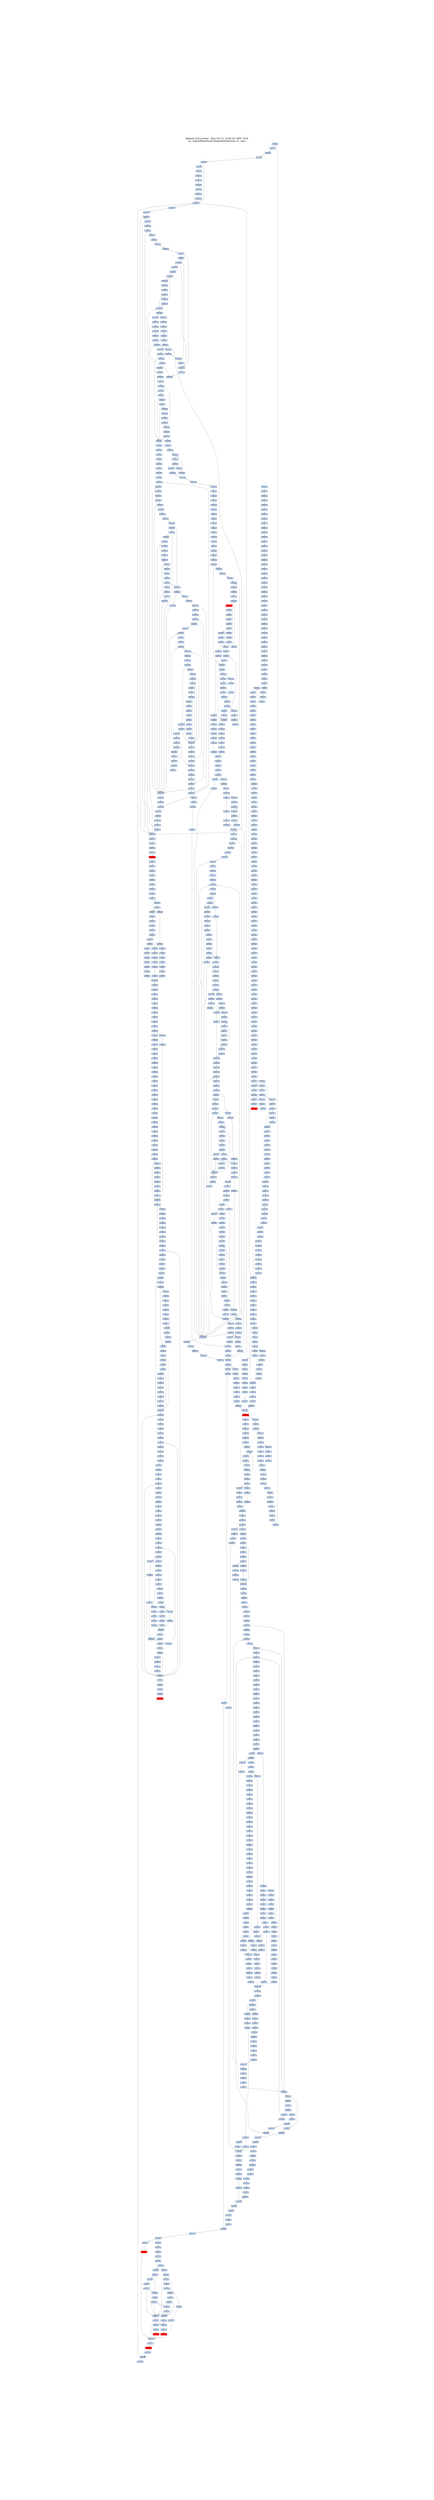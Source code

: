 digraph G {
node[shape=rectangle,style=filled,fillcolor=lightsteelblue,color=lightsteelblue]
bgcolor="transparent"
graph [label="Jakstab v0.8.4-devel   Mon Oct 21 14:02:20 CEST 2019\n-m ../Input/Real/linuxCommandsStatic/join -b --cpa i", labelloc=t, fontsize=35, pad=30]
"0x0807cfe8"[label="0x0807cfe8\n"];
"0x0807d7e4"[label="0x0807d7e4\n"];
"0x0807cfe2"[label="0x0807cfe2\n"];
"0x0807d7f0"[label="0x0807d7f0\n"];
"0x0807cfee"[label="0x0807cfee\n"];
"0x0807cfec"[label="0x0807cfec\n"];
"0x0807cff6"[label="0x0807cff6\n"];
"0x0807d7f5"[label="0x0807d7f5\n"];
"0x0807cff4"[label="0x0807cff4\n"];
"0x0807cff2"[label="0x0807cff2\n"];
"0x0807cffb"[label="0x0807cffb\n"];
"0x0807d806"[label="0x0807d806\n"];
"0x0807d005"[label="0x0807d005\n"];
"0x0807d804"[label="0x0807d804\n"];
"0x0807d003"[label="0x0807d003\n"];
"0x0807d001"[label="0x0807d001\n"];
"0x0807d801"[label="0x0807d801\n"];
"0x0807d010"[label="0x0807d010\n"];
"0x0807d80e"[label="0x0807d80e\n"];
"0x0807d80c"[label="0x0807d80c\n"];
"0x0807d80a"[label="0x0807d80a\n"];
"0x0807d00a"[label="0x0807d00a\n"];
"0x0807d817"[label="0x0807d817\n"];
"0x0807d016"[label="0x0807d016\n"];
"0x0807d014"[label="0x0807d014\n"];
"0x0807d813"[label="0x0807d813\n"];
"0x0807d811"[label="0x0807d811\n"];
"0x0807d820"[label="0x0807d820\n"];
"0x0807d020"[label="0x0807d020\n"];
"0x0807d81d"[label="0x0807d81d\n"];
"0x0807d01c"[label="0x0807d01c\n"];
"0x0807d024"[label="0x0807d024\n"];
"0x0807d824"[label="0x0807d824\n"];
"0x0807d823"[label="0x0807d823\n"];
"0x0807d022"[label="0x0807d022\n"];
"0x0807d822"[label="0x0807d822\n"];
"0x0804f024"[label="0x0804f024\n"];
"0x0807d821"[label="0x0807d821\n"];
"0x0804f02d"[label="0x0804f02d\n"];
"0x0807d02e"[label="0x0807d02e\n"];
"0x0804f02a"[label="0x0804f02a\n"];
"0x0807d02a"[label="0x0807d02a\n"];
"0x0804f02c"[label="0x0804f02c\n"];
"0x0807d038"[label="0x0807d038\n"];
"0x0804f038"[label="0x0804f038\n"];
"0x0807d035"[label="0x0807d035\n"];
"0x0804f033"[label="0x0804f033\n"];
"0x0807d032"[label="0x0807d032\n"];
"0x0807d040"[label="0x0807d040\n"];
"0x0804f03f"[label="0x0804f03f\n"];
"0x0807d03e"[label="0x0807d03e\n"];
"0x0804f040"[label="0x0804f040\n"];
"0x0804f039"[label="0x0804f039\n"];
"0x0807d048"[label="0x0807d048\n"];
"0x0807d046"[label="0x0807d046\n"];
"0x0807d050"[label="0x0807d050\n"];
"0x0807d058"[label="0x0807d058\n"];
"0x0807d055"[label="0x0807d055\n"];
"0x0807d053"[label="0x0807d053\n"];
"0x0807d05f"[label="0x0807d05f\n"];
"0x0807d05d"[label="0x0807d05d\n"];
"0x0807d065"[label="0x0807d065\n"];
"0x0807d063"[label="0x0807d063\n"];
"0x0807d061"[label="0x0807d061\n"];
"0x0807d070"[label="0x0807d070\n"];
"0x0807d06e"[label="0x0807d06e\n"];
"0x0807d06b"[label="0x0807d06b\n"];
"0x0807d078"[label="0x0807d078\n"];
"0x0807d074"[label="0x0807d074\n"];
"0x0807d07e"[label="0x0807d07e\n"];
"0x0807d07a"[label="0x0807d07a\n"];
"0x0807d087"[label="0x0807d087\n"];
"0x0807d084"[label="0x0807d084\n"];
"0x0807d090"[label="0x0807d090\n"];
"0x0807d08d"[label="0x0807d08d\n"];
"0x0807d089"[label="0x0807d089\n"];
"0x0807d096"[label="0x0807d096\n"];
"0x0807d0a0"[label="0x0807d0a0\n"];
"0x0807d09c"[label="0x0807d09c\n"];
"0x0807d09b"[label="0x0807d09b\n"];
"0x0807d0a7"[label="0x0807d0a7\n"];
"0x0807d0a5"[label="0x0807d0a5\n"];
"0x0807d0a3"[label="0x0807d0a3\n"];
"0x0807d0ae"[label="0x0807d0ae\n"];
"0x0807d0ab"[label="0x0807d0ab\n"];
"0x0807d0a9"[label="0x0807d0a9\n"];
"0x0807d0b8"[label="0x0807d0b8\n"];
"0x0807d0b6"[label="0x0807d0b6\n"];
"0x0807d0b4"[label="0x0807d0b4\n"];
"0x0807d0b1"[label="0x0807d0b1\n"];
"0x0807d0bb"[label="0x0807d0bb\n"];
"0x0807d0c7"[label="0x0807d0c7\n"];
"0x0807d0c5"[label="0x0807d0c5\n"];
"0x0807d0c1"[label="0x0807d0c1\n"];
"0x0807d0cd"[label="0x0807d0cd\n"];
"0x0807d0cb"[label="0x0807d0cb\n"];
"0x0807d0d5"[label="0x0807d0d5\n"];
"0x0807d0d1"[label="0x0807d0d1\n"];
"0x0807d0e0"[label="0x0807d0e0\n"];
"0x0807d0dc"[label="0x0807d0dc\n"];
"0x0807d0db"[label="0x0807d0db\n"];
"0x0807d0e8"[label="0x0807d0e8\n"];
"0x0807d0e5"[label="0x0807d0e5\n"];
"0x0807d0e3"[label="0x0807d0e3\n"];
"0x0807d0f0"[label="0x0807d0f0\n"];
"0x0804f0ef"[label="0x0804f0ef\n"];
"0x0807d0ec"[label="0x0807d0ec\n"];
"0x0807d0ea"[label="0x0807d0ea\n"];
"0x0804f0eb"[label="0x0804f0eb\n"];
"0x0807d0f7"[label="0x0807d0f7\n"];
"0x0804f0f7"[label="0x0804f0f7\n"];
"0x0807d0f4"[label="0x0807d0f4\n"];
"0x0804f0f3"[label="0x0804f0f3\n"];
"0x0807d0ff"[label="0x0807d0ff\n"];
"0x0804f0fe"[label="0x0804f0fe\n"];
"0x0804f0ff"[label="0x0804f0ff\n"];
"0x0807d0fd"[label="0x0807d0fd\n"];
"0x0807d0fb"[label="0x0807d0fb\n"];
"0x0804f0fa"[label="0x0804f0fa\n"];
"0x0807d0f9"[label="0x0807d0f9\n"];
"0x0807d107"[label="0x0807d107\n"];
"0x0807d105"[label="0x0807d105\n"];
"0x0807d103"[label="0x0807d103\n"];
"0x0807d101"[label="0x0807d101\n"];
"0x0807d110"[label="0x0807d110\n"];
"0x0807d118"[label="0x0807d118\n"];
"0x0807d116"[label="0x0807d116\n"];
"0x0807d114"[label="0x0807d114\n"];
"0x0807d112"[label="0x0807d112\n"];
"0x0807d11e"[label="0x0807d11e\n"];
"0x0807d11b"[label="0x0807d11b\n"];
"0x0807d128"[label="0x0807d128\n"];
"0x0807d126"[label="0x0807d126\n"];
"0x0807d124"[label="0x0807d124\n"];
"0x0807d121"[label="0x0807d121\n"];
"0x0807d130"[label="0x0807d130\n"];
"0x0804e930"[label="0x0804e930\n"];
"0x0807d12c"[label="0x0807d12c\n"];
"0x0807d12a"[label="0x0807d12a\n"];
"0x0807d136"[label="0x0807d136\n"];
"0x0804e931"[label="0x0804e931\n"];
"0x0804e932"[label="0x0804e932\n"];
"0x0807d133"[label="0x0807d133\n"];
"0x0804e933"[label="0x0804e933\n"];
"0x0809d940"[label="0x0809d940\n"];
"0x0804e934"[label="0x0804e934\n"];
"0x0807d13f"[label="0x0807d13f\n"];
"0x0804e93f"[label="0x0804e93f\n"];
"0x0804e939"[label="0x0804e939\n"];
"0x0807d13b"[label="0x0807d13b\n"];
"0x0807d139"[label="0x0807d139\n"];
"0x312d302e"[label="0x312d302e\n"];
"0x0809d94a"[label="0x0809d94a\n"];
"0x0804e945"[label="0x0804e945\n"];
"0x0807d147"[label="0x0807d147\n"];
"0x0804e947"[label="0x0804e947\n"];
"0x0807d143"[label="0x0807d143\n"];
"0x0809d94f"[label="0x0809d94f\n"];
"0x0807d14f"[label="0x0807d14f\n"];
"0x0809d941"[label="0x0809d941\n"];
"0x0804e950"[label="0x0804e950\n"];
"0x0809d946"[label="0x0809d946\n"];
"0x0804e94a"[label="0x0804e94a\n"];
"0x0807d149"[label="0x0807d149\n"];
"0x0804e956"[label="0x0804e956\n"];
"0x0809d959"[label="0x0809d959\n"];
"0x0807d156"[label="0x0807d156\n",fillcolor="red"];
"0x0804e958"[label="0x0804e958\n"];
"0x0807d155"[label="0x0807d155\n"];
"0x0807d154"[label="0x0807d154\n"];
"0x0807d153"[label="0x0807d153\n"];
"0x0807d152"[label="0x0807d152\n"];
"0x0809d95f"[label="0x0809d95f\n"];
"0x0807d160"[label="0x0807d160\n"];
"0x0804e95f"[label="0x0804e95f\n"];
"0x0804e95a"[label="0x0804e95a\n"];
"0x0809d955"[label="0x0809d955\n"];
"0x0809d957"[label="0x0809d957\n"];
"0x0807d168"[label="0x0807d168\n"];
"0x0809d969"[label="0x0809d969\n"];
"0x0804e966"[label="0x0804e966\n"];
"0x0807d166"[label="0x0807d166\n"];
"0x0809d96e"[label="0x0809d96e\n"];
"0x0804e961"[label="0x0804e961\n"];
"0x0807d164"[label="0x0807d164\n"];
"0x0804e964"[label="0x0804e964\n"];
"0x0807f170"[label="0x0807f170\n"];
"0x0807d16f"[label="0x0807d16f\n"];
"0x0809d961"[label="0x0809d961\n"];
"0x0809d964"[label="0x0809d964\n"];
"0x0804e96f"[label="0x0804e96f\n"];
"0x0809d963"[label="0x0809d963\n"];
"0x0807d16d"[label="0x0807d16d\n"];
"0x0804e969"[label="0x0804e969\n"];
"0x0807d16b"[label="0x0807d16b\n"];
"0x0809d968"[label="0x0809d968\n"];
"0x0804e96c"[label="0x0804e96c\n"];
"0x0804e975"[label="0x0804e975\n"];
"0x0807d177"[label="0x0807d177\n"];
"0x0804e978"[label="0x0804e978\n"];
"0x0807d174"[label="0x0807d174\n"];
"0x0804e972"[label="0x0804e972\n"];
"0x0807d172"[label="0x0807d172\n"];
"0x0807d17f"[label="0x0807d17f\n"];
"0x0804e97f"[label="0x0804e97f\n"];
"0x0807d17b"[label="0x0807d17b\n"];
"0x0804e97a"[label="0x0804e97a\n"];
"0x0804e97c"[label="0x0804e97c\n"];
"0x0804e986"[label="0x0804e986\n"];
"0x0807d186"[label="0x0807d186\n"];
"0x0804e982"[label="0x0804e982\n"];
"0x0804e984"[label="0x0804e984\n"];
"0x0807d18f"[label="0x0807d18f\n"];
"0x0804e98f"[label="0x0804e98f\n"];
"0x0804e989"[label="0x0804e989\n"];
"0x0807d18b"[label="0x0807d18b\n"];
"0x0804e998"[label="0x0804e998\n"];
"0x0804e991"[label="0x0804e991\n"];
"0x0807d193"[label="0x0807d193\n"];
"0x0807d1a0"[label="0x0807d1a0\n"];
"0x0804e99d"[label="0x0804e99d\n"];
"0x0804e99f"[label="0x0804e99f\n"];
"0x0804e99a"[label="0x0804e99a\n"];
"0x0807d1a6"[label="0x0807d1a6\n"];
"0x0804e9a8"[label="0x0804e9a8\n"];
"0x0807d1a4"[label="0x0807d1a4\n"];
"0x0804e9a2"[label="0x0804e9a2\n"];
"0x0807d1a2"[label="0x0807d1a2\n"];
"0x0804e9ae"[label="0x0804e9ae\n"];
"0x0807d1ae"[label="0x0807d1ae\n"];
"0x0807d1ac"[label="0x0807d1ac\n"];
"0x0807d1aa"[label="0x0807d1aa\n"];
"0x0804e9ac"[label="0x0804e9ac\n"];
"0x0804e9b5"[label="0x0804e9b5\n"];
"0x0807d1b6"[label="0x0807d1b6\n"];
"0x0804e9b7"[label="0x0804e9b7\n"];
"0x080a61c0"[label="0x080a61c0\n"];
"0x0807d1b2"[label="0x0807d1b2\n"];
"0x0804e9b3"[label="0x0804e9b3\n"];
"0x0804e9bd"[label="0x0804e9bd\n"];
"0x0804e9c0"[label="0x0804e9c0\n"];
"0x0807d1bc"[label="0x0807d1bc\n"];
"0x0804e9ba"[label="0x0804e9ba\n"];
"0x0807d1b9"[label="0x0807d1b9\n"];
"0x0804e9c6"[label="0x0804e9c6\n"];
"0x080a61c9"[label="0x080a61c9\n"];
"0x0807d1c6"[label="0x0807d1c6\n"];
"0x080a61cf"[label="0x080a61cf\n"];
"0x0807d1c4"[label="0x0807d1c4\n"];
"0x0804e9c3"[label="0x0804e9c3\n"];
"0x0807d1c2"[label="0x0807d1c2\n"];
"0x080a61c3"[label="0x080a61c3\n"];
"0x0807d1cf"[label="0x0807d1cf\n"];
"0x080a61c4"[label="0x080a61c4\n"];
"0x080a61c1"[label="0x080a61c1\n"];
"0x080a61c2"[label="0x080a61c2\n"];
"0x0807d1cb"[label="0x0807d1cb\n"];
"0x0804e9cc"[label="0x0804e9cc\n"];
"0x080a61dc"[label="0x080a61dc\n"];
"0x0807d1d7"[label="0x0807d1d7\n"];
"0x0804e9d7"[label="0x0804e9d7\n"];
"0x080a61da"[label="0x080a61da\n"];
"0x080a61e0"[label="0x080a61e0\n"];
"0x0807d1d3"[label="0x0807d1d3\n"];
"0x0804e9d2"[label="0x0804e9d2\n"];
"0x080a61de"[label="0x080a61de\n"];
"0x0804e9d4"[label="0x0804e9d4\n"];
"0x0804e9df"[label="0x0804e9df\n"];
"0x0807d1dd"[label="0x0807d1dd\n"];
"0x080a61d2"[label="0x080a61d2\n"];
"0x0804e9d9"[label="0x0804e9d9\n"];
"0x0807d1db"[label="0x0807d1db\n"];
"0x0807d1d9"[label="0x0807d1d9\n"];
"0x0804e9dc"[label="0x0804e9dc\n"];
"0x080a61d6"[label="0x080a61d6\n"];
"0x080a61eb"[label="0x080a61eb\n"];
"0x0807d1e8"[label="0x0807d1e8\n"];
"0x0804e9e5"[label="0x0804e9e5\n"];
"0x080a61e9"[label="0x080a61e9\n"];
"0x0807d1e6"[label="0x0807d1e6\n"];
"0x080a61ef"[label="0x080a61ef\n"];
"0x0807d1e4"[label="0x0807d1e4\n"];
"0x080a61ed"[label="0x080a61ed\n"];
"0x0807d1e1"[label="0x0807d1e1\n"];
"0x080a61e3"[label="0x080a61e3\n"];
"0x0807d1f0"[label="0x0807d1f0\n"];
"0x0807d1ee"[label="0x0807d1ee\n"];
"0x0804e9ef"[label="0x0804e9ef\n"];
"0x0807d1ec"[label="0x0807d1ec\n"];
"0x080a61e7"[label="0x080a61e7\n"];
"0x0804e9e9"[label="0x0804e9e9\n"];
"0x0807d1ea"[label="0x0807d1ea\n"];
"0x0807d1f8"[label="0x0807d1f8\n"];
"0x0804e9f6"[label="0x0804e9f6\n"];
"0x080a61f9"[label="0x080a61f9\n"];
"0x0804e9f8"[label="0x0804e9f8\n"];
"0x0807d1f2"[label="0x0807d1f2\n"];
"0x080a61fe"[label="0x080a61fe\n"];
"0x0804e9f4"[label="0x0804e9f4\n"];
"0x0807d200"[label="0x0807d200\n"];
"0x0807d1fe"[label="0x0807d1fe\n"];
"0x080a61f1"[label="0x080a61f1\n"];
"0x0807d1fc"[label="0x0807d1fc\n"];
"0x080a61f7"[label="0x080a61f7\n"];
"0x0804e9fa"[label="0x0804e9fa\n"];
"0x0807d1fa"[label="0x0807d1fa\n"];
"0x0804e9fc"[label="0x0804e9fc\n"];
"0x0804ea05"[label="0x0804ea05\n"];
"0x0804ea07"[label="0x0804ea07\n"];
"0x0807d206"[label="0x0807d206\n"];
"0x080a620a"[label="0x080a620a\n"];
"0x080a6210"[label="0x080a6210\n"];
"0x0804ea02"[label="0x0804ea02\n"];
"0x0807d203"[label="0x0807d203\n"];
"0x080a620d"[label="0x080a620d\n"];
"0x0807d210"[label="0x0807d210\n"];
"0x080a6204"[label="0x080a6204\n"];
"0x0804ea0f"[label="0x0804ea0f\n"];
"0x080a6201"[label="0x080a6201\n"];
"0x0807d20e"[label="0x0807d20e\n"];
"0x0807d20c"[label="0x0807d20c\n"];
"0x0804ea0c"[label="0x0804ea0c\n"];
"0x080a6206"[label="0x080a6206\n"];
"0x0807d209"[label="0x0807d209\n"];
"0x0804ea15"[label="0x0804ea15\n"];
"0x080a621c"[label="0x080a621c\n"];
"0x0804ea17"[label="0x0804ea17\n"];
"0x0807d215"[label="0x0807d215\n"];
"0x080a621a"[label="0x080a621a\n"];
"0x0804ea12"[label="0x0804ea12\n"];
"0x0807d213"[label="0x0807d213\n"];
"0x080a621e"[label="0x080a621e\n"];
"0x0807d220"[label="0x0807d220\n"];
"0x0807d21e"[label="0x0807d21e\n"];
"0x0804ea1f"[label="0x0804ea1f\n"];
"0x080a6212"[label="0x080a6212\n"];
"0x0804ea19"[label="0x0804ea19\n"];
"0x080a6218"[label="0x080a6218\n"];
"0x0807d21a"[label="0x0807d21a\n"];
"0x080a6216"[label="0x080a6216\n"];
"0x080a622b"[label="0x080a622b\n"];
"0x0807d228"[label="0x0807d228\n"];
"0x080a622c"[label="0x080a622c\n"];
"0x080a6229"[label="0x080a6229\n"];
"0x0804ea28"[label="0x0804ea28\n"];
"0x080a622f"[label="0x080a622f\n"];
"0x0807d224"[label="0x0807d224\n"];
"0x080a6230"[label="0x080a6230\n"];
"0x080a622d"[label="0x080a622d\n"];
"0x0807d222"[label="0x0807d222\n"];
"0x0804ea23"[label="0x0804ea23\n"];
"0x080a622e"[label="0x080a622e\n"];
"0x0807d22f"[label="0x0807d22f\n"];
"0x080a6224"[label="0x080a6224\n"];
"0x080a6222"[label="0x080a6222\n"];
"0x080a6227"[label="0x080a6227\n"];
"0x0807d22b"[label="0x0807d22b\n"];
"0x0804ea2c"[label="0x0804ea2c\n"];
"0x0807d238"[label="0x0807d238\n"];
"0x080a623a"[label="0x080a623a\n"];
"0x080a623f"[label="0x080a623f\n"];
"0x0807d234"[label="0x0807d234\n"];
"0x0804ea34"[label="0x0804ea34\n"];
"0x0807d240"[label="0x0807d240\n"];
"0x0807da3e"[label="0x0807da3e\n"];
"0x080a6232"[label="0x080a6232\n"];
"0x0804ea3c"[label="0x0804ea3c\n"];
"0x0807d239"[label="0x0807d239\n"];
"0x0807da48"[label="0x0807da48\n"];
"0x080a624c"[label="0x080a624c\n"];
"0x0807d246"[label="0x0807d246\n"];
"0x080a624a"[label="0x080a624a\n"];
"0x0804ea41"[label="0x0804ea41\n"];
"0x080a6250"[label="0x080a6250\n"];
"0x0807d243"[label="0x0807d243\n"];
"0x0807da42"[label="0x0807da42\n"];
"0x0807d24f"[label="0x0807d24f\n"];
"0x0807d24d"[label="0x0807d24d\n"];
"0x0804ea49"[label="0x0804ea49\n"];
"0x0807d24b"[label="0x0807d24b\n"];
"0x080a6248"[label="0x080a6248\n"];
"0x080a6245"[label="0x080a6245\n"];
"0x0807d249"[label="0x0807d249\n"];
"0x0807d258"[label="0x0807d258\n"];
"0x080a625c"[label="0x080a625c\n"];
"0x080a625a"[label="0x080a625a\n"];
"0x080a6260"[label="0x080a6260\n"];
"0x0807d253"[label="0x0807d253\n"];
"0x0807d251"[label="0x0807d251\n"];
"0x0804ea54"[label="0x0804ea54\n"];
"0x080a6254"[label="0x080a6254\n"];
"0x0807d25f"[label="0x0807d25f\n"];
"0x0807d25d"[label="0x0807d25d\n"];
"0x080a6257"[label="0x080a6257\n"];
"0x0804ea5b"[label="0x0804ea5b\n"];
"0x0804ea66"[label="0x0804ea66\n"];
"0x0807d266"[label="0x0807d266\n"];
"0x080a6269"[label="0x080a6269\n"];
"0x0807d264"[label="0x0807d264\n"];
"0x080a6270"[label="0x080a6270\n"];
"0x0807d261"[label="0x0807d261\n"];
"0x0807d26e"[label="0x0807d26e\n"];
"0x0804ea70"[label="0x0804ea70\n"];
"0x0807d26d"[label="0x0807d26d\n"];
"0x0804ea69"[label="0x0804ea69\n"];
"0x0807d26a"[label="0x0807d26a\n"];
"0x0804ea6b"[label="0x0804ea6b\n"];
"0x080a6266"[label="0x080a6266\n"];
"0x0804ea75"[label="0x0804ea75\n"];
"0x080a627c"[label="0x080a627c\n"];
"0x0807d277"[label="0x0807d277\n"];
"0x080a6279"[label="0x080a6279\n"];
"0x0804ea77"[label="0x0804ea77\n"];
"0x080a627d"[label="0x080a627d\n"];
"0x0807d272"[label="0x0807d272\n"];
"0x0807e280"[label="0x0807e280\n"];
"0x080a6273"[label="0x080a6273\n"];
"0x0807d27e"[label="0x0807d27e\n"];
"0x0804ea7f"[label="0x0804ea7f\n"];
"0x0804ea79"[label="0x0804ea79\n"];
"0x080a6277"[label="0x080a6277\n"];
"0x0807d27b"[label="0x0807d27b\n"];
"0x0804ea7c"[label="0x0804ea7c\n"];
"0x0807e287"[label="0x0807e287\n"];
"0x080a6289"[label="0x080a6289\n"];
"0x0804ea88"[label="0x0804ea88\n"];
"0x0804ea81"[label="0x0804ea81\n"];
"0x0807d283"[label="0x0807d283\n"];
"0x080a628d"[label="0x080a628d\n"];
"0x0807e282"[label="0x0807e282\n"];
"0x0807d281"[label="0x0807d281\n"];
"0x0804ea84"[label="0x0804ea84\n"];
"0x0807e281"[label="0x0807e281\n"];
"0x0807e290"[label="0x0807e290\n"];
"0x080a6283"[label="0x080a6283\n"];
"0x0807d28f"[label="0x0807d28f\n"];
"0x0804ea8f"[label="0x0804ea8f\n"];
"0x080a6281"[label="0x080a6281\n"];
"0x0807d28d"[label="0x0807d28d\n"];
"0x0807e28d"[label="0x0807e28d\n"];
"0x080a6287"[label="0x080a6287\n"];
"0x0807d289"[label="0x0807d289\n"];
"0x0804ea8c"[label="0x0804ea8c\n"];
"0x0807d298"[label="0x0807d298\n"];
"0x0804ea95"[label="0x0804ea95\n"];
"0x0807e298"[label="0x0807e298\n"];
"0x080a629b"[label="0x080a629b\n"];
"0x0807e296"[label="0x0807e296\n"];
"0x0804ea98"[label="0x0804ea98\n"];
"0x080a629f"[label="0x080a629f\n"];
"0x080a629d"[label="0x080a629d\n"];
"0x0807d292"[label="0x0807d292\n"];
"0x0807d2a0"[label="0x0807d2a0\n"];
"0x0807e2a0"[label="0x0807e2a0\n"];
"0x080a6293"[label="0x080a6293\n"];
"0x0807e29f"[label="0x0807e29f\n"];
"0x0804ea9e"[label="0x0804ea9e\n"];
"0x080a6291"[label="0x080a6291\n"];
"0x080a6292"[label="0x080a6292\n"];
"0x0807e29c"[label="0x0807e29c\n"];
"0x080a6298"[label="0x080a6298\n"];
"0x0807e29a"[label="0x0807e29a\n"];
"0x0804ea9b"[label="0x0804ea9b\n"];
"0x0807d299"[label="0x0807d299\n"];
"0x0807d2a8"[label="0x0807d2a8\n"];
"0x0804f2a5"[label="0x0804f2a5\n"];
"0x0807e2a8"[label="0x0807e2a8\n"];
"0x0804eaa6"[label="0x0804eaa6\n"];
"0x080a62aa"[label="0x080a62aa\n"];
"0x0807d2a5"[label="0x0807d2a5\n"];
"0x0804eaa1"[label="0x0804eaa1\n"];
"0x080a62af"[label="0x080a62af\n"];
"0x0804f2a2"[label="0x0804f2a2\n"];
"0x0807e2a1"[label="0x0807e2a1\n"];
"0x0804eaa4"[label="0x0804eaa4\n"];
"0x0807d2b0"[label="0x0807d2b0\n"];
"0x080a62a1"[label="0x080a62a1\n"];
"0x0807d2ae"[label="0x0807d2ae\n"];
"0x0804eaa9"[label="0x0804eaa9\n"];
"0x0807d2ab"[label="0x0807d2ab\n"];
"0x080a62a5"[label="0x080a62a5\n"];
"0x0804eaac"[label="0x0804eaac\n"];
"0x0807d2b8"[label="0x0807d2b8\n"];
"0x0804eab6"[label="0x0804eab6\n"];
"0x0804eab1"[label="0x0804eab1\n"];
"0x0807d2b4"[label="0x0807d2b4\n"];
"0x080a62c0"[label="0x080a62c0\n"];
"0x0804eab4"[label="0x0804eab4\n"];
"0x0807d2bf"[label="0x0807d2bf\n"];
"0x080a62b1"[label="0x080a62b1\n"];
"0x0804eac0"[label="0x0804eac0\n"];
"0x0807d2bd"[label="0x0807d2bd\n"];
"0x080a62b7"[label="0x080a62b7\n"];
"0x0804eab9"[label="0x0804eab9\n"];
"0x0807d2ba"[label="0x0807d2ba\n"];
"0x0804eac5"[label="0x0804eac5\n"];
"0x080a62cb"[label="0x080a62cb\n"];
"0x0807d2c7"[label="0x0807d2c7\n"];
"0x0807d2c5"[label="0x0807d2c5\n"];
"0x080a62d0"[label="0x080a62d0\n"];
"0x0804eac2"[label="0x0804eac2\n"];
"0x080a62cd"[label="0x080a62cd\n"];
"0x0807d2c1"[label="0x0807d2c1\n"];
"0x0804eacd"[label="0x0804eacd\n"];
"0x080a62c4"[label="0x080a62c4\n"];
"0x080a62c2"[label="0x080a62c2\n"];
"0x0804ead0"[label="0x0804ead0\n"];
"0x0804eac9"[label="0x0804eac9\n"];
"0x0807d2cb"[label="0x0807d2cb\n"];
"0x080a62c8"[label="0x080a62c8\n"];
"0x0807d2d8"[label="0x0807d2d8\n"];
"0x080a62dc"[label="0x080a62dc\n"];
"0x0807d2d5"[label="0x0807d2d5\n"];
"0x080a62da"[label="0x080a62da\n"];
"0x0804ead2"[label="0x0804ead2\n"];
"0x080a62e0"[label="0x080a62e0\n"];
"0x0807d2d1"[label="0x0807d2d1\n"];
"0x080a62de"[label="0x080a62de\n"];
"0x0807aae0"[label="0x0807aae0\n"];
"0x080a62d3"[label="0x080a62d3\n"];
"0x0807d2df"[label="0x0807d2df\n"];
"0x0804eae0"[label="0x0804eae0\n"];
"0x0807d2dd"[label="0x0807d2dd\n"];
"0x0804ead9"[label="0x0804ead9\n"];
"0x080a62d7"[label="0x080a62d7\n"];
"0x080a62d5"[label="0x080a62d5\n"];
"0x080a62eb"[label="0x080a62eb\n"];
"0x0804eae6"[label="0x0804eae6\n"];
"0x0807d2e7"[label="0x0807d2e7\n"];
"0x0807d2e5"[label="0x0807d2e5\n"];
"0x080a62ef"[label="0x080a62ef\n"];
"0x0807aae4"[label="0x0807aae4\n"];
"0x0807aae3"[label="0x0807aae3\n"];
"0x0807d2e3"[label="0x0807d2e3\n"];
"0x0807aae2"[label="0x0807aae2\n"];
"0x0804eae4"[label="0x0804eae4\n"];
"0x0807aae1"[label="0x0807aae1\n"];
"0x0807d2e1"[label="0x0807d2e1\n"];
"0x0807d2f0"[label="0x0807d2f0\n"];
"0x0804eaed"[label="0x0804eaed\n"];
"0x080a62e4"[label="0x080a62e4\n"];
"0x0807aaef"[label="0x0807aaef\n"];
"0x0804eaf0"[label="0x0804eaf0\n"];
"0x0807d2ec"[label="0x0807d2ec\n"];
"0x080a62e8"[label="0x080a62e8\n"];
"0x0807d2eb"[label="0x0807d2eb\n"];
"0x0807d2e9"[label="0x0807d2e9\n"];
"0x0807aae9"[label="0x0807aae9\n"];
"0x0807aaf8"[label="0x0807aaf8\n"];
"0x0807d2f8"[label="0x0807d2f8\n"];
"0x080a62fc"[label="0x080a62fc\n"];
"0x0804eaf6"[label="0x0804eaf6\n"];
"0x0807d2f3"[label="0x0807d2f3\n"];
"0x0807aaf2"[label="0x0807aaf2\n"];
"0x0804eaf3"[label="0x0804eaf3\n"];
"0x080a62fe"[label="0x080a62fe\n"];
"0x0807d300"[label="0x0807d300\n"];
"0x0804eafd"[label="0x0804eafd\n"];
"0x0804eafe"[label="0x0804eafe\n"];
"0x0807aaff"[label="0x0807aaff\n"];
"0x0807d2fe"[label="0x0807d2fe\n"];
"0x0804eaff"[label="0x0804eaff\n"];
"0x080a62f1"[label="0x080a62f1\n"];
"0x0804eb00"[label="0x0804eb00\n",fillcolor="red"];
"0x080a62f7"[label="0x080a62f7\n"];
"0x0807d2fc"[label="0x0807d2fc\n"];
"0x0807aafc"[label="0x0807aafc\n"];
"0x0807d2fa"[label="0x0807d2fa\n"];
"0x0804eafc"[label="0x0804eafc\n"];
"0x0807d308"[label="0x0807d308\n"];
"0x0804eb07"[label="0x0804eb07\n"];
"0x080a6309"[label="0x080a6309\n"];
"0x0807d304"[label="0x0807d304\n"];
"0x0804eb01"[label="0x0804eb01\n"];
"0x080a6310"[label="0x080a6310\n"];
"0x0807ab03"[label="0x0807ab03\n"];
"0x0807d302"[label="0x0807d302\n"];
"0x0804eb04"[label="0x0804eb04\n"];
"0x0807ab01"[label="0x0807ab01\n"];
"0x0807ab10"[label="0x0807ab10\n"];
"0x080a6304"[label="0x080a6304\n"];
"0x0804eb0f"[label="0x0804eb0f\n"];
"0x080a6301"[label="0x080a6301\n"];
"0x0807d30e"[label="0x0807d30e\n"];
"0x0807ab0d"[label="0x0807ab0d\n"];
"0x0807d30c"[label="0x0807d30c\n"];
"0x0807ab0b"[label="0x0807ab0b\n"];
"0x0804eb0a"[label="0x0804eb0a\n"];
"0x0807ab09"[label="0x0807ab09\n"];
"0x080a6306"[label="0x080a6306\n"];
"0x0804eb0c"[label="0x0804eb0c\n"];
"0x080a631b"[label="0x080a631b\n"];
"0x0807ab17"[label="0x0807ab17\n"];
"0x0807d316"[label="0x0807d316\n"];
"0x0804eb18"[label="0x0804eb18\n"];
"0x0804eb11"[label="0x0804eb11\n"];
"0x080a6320"[label="0x080a6320\n"];
"0x0807d312"[label="0x0807d312\n"];
"0x0807ab12"[label="0x0807ab12\n"];
"0x0804eb13"[label="0x0804eb13\n"];
"0x080a6313"[label="0x080a6313\n"];
"0x0804eb1e"[label="0x0804eb1e\n"];
"0x0807ab1e"[label="0x0807ab1e\n"];
"0x0807ab1c"[label="0x0807ab1c\n"];
"0x080a6318"[label="0x080a6318\n"];
"0x0807d31b"[label="0x0807d31b\n"];
"0x0807ab1a"[label="0x0807ab1a\n"];
"0x080a6316"[label="0x080a6316\n"];
"0x0807ab28"[label="0x0807ab28\n"];
"0x0807ab26"[label="0x0807ab26\n"];
"0x0807d325"[label="0x0807d325\n"];
"0x0807ab24"[label="0x0807ab24\n"];
"0x080a6330"[label="0x080a6330\n"];
"0x0804eb23"[label="0x0804eb23\n"];
"0x0807ab21"[label="0x0807ab21\n"];
"0x080a6323"[label="0x080a6323\n"];
"0x0807d32f"[label="0x0807d32f\n"];
"0x0807ab2f"[label="0x0807ab2f\n"];
"0x0804eb2e"[label="0x0804eb2e\n"];
"0x0804eb30"[label="0x0804eb30\n"];
"0x0804eb29"[label="0x0804eb29\n"];
"0x0807ab2c"[label="0x0807ab2c\n"];
"0x080a6328"[label="0x080a6328\n"];
"0x0807d32a"[label="0x0807d32a\n"];
"0x0804eb2b"[label="0x0804eb2b\n"];
"0x0807ab2a"[label="0x0807ab2a\n"];
"0x0804eb37"[label="0x0804eb37\n"];
"0x0807d335"[label="0x0807d335\n"];
"0x0807d333"[label="0x0807d333\n"];
"0x0807ab33"[label="0x0807ab33\n"];
"0x0804eb33"[label="0x0804eb33\n"];
"0x0807ab31"[label="0x0807ab31\n"];
"0x080a633e"[label="0x080a633e\n"];
"0x0807d331"[label="0x0807d331\n"];
"0x0807ab40"[label="0x0807ab40\n"];
"0x080a6334"[label="0x080a6334\n"];
"0x0807d33e"[label="0x0807d33e\n"];
"0x0804eb3a"[label="0x0804eb3a\n"];
"0x0807d33b"[label="0x0807d33b\n"];
"0x0807d339"[label="0x0807d339\n"];
"0x080a6336"[label="0x080a6336\n"];
"0x0807ab39"[label="0x0807ab39\n"];
"0x0804eb3c"[label="0x0804eb3c\n"];
"0x080a634b"[label="0x080a634b\n"];
"0x0807ab48"[label="0x0807ab48\n"];
"0x0804eb45"[label="0x0804eb45\n"];
"0x080a6349"[label="0x080a6349\n"];
"0x0807d346"[label="0x0807d346\n"];
"0x0807ab45"[label="0x0807ab45\n"];
"0x0804eb48"[label="0x0804eb48\n"];
"0x0804eb42"[label="0x0804eb42\n"];
"0x0807d342"[label="0x0807d342\n"];
"0x080a634e"[label="0x080a634e\n"];
"0x080a6343"[label="0x080a6343\n"];
"0x0807ab50"[label="0x0807ab50\n"];
"0x0807ab4e"[label="0x0807ab4e\n"];
"0x0807d34e"[label="0x0807d34e\n"];
"0x0804eb4f"[label="0x0804eb4f\n"];
"0x0807ab4d"[label="0x0807ab4d\n"];
"0x0807d34c"[label="0x0807d34c\n"];
"0x0807ab4c"[label="0x0807ab4c\n"];
"0x0804eb4a"[label="0x0804eb4a\n"];
"0x0807ab4b"[label="0x0807ab4b\n"];
"0x0807ab4a"[label="0x0807ab4a\n"];
"0x080a635b"[label="0x080a635b\n"];
"0x0807d357"[label="0x0807d357\n"];
"0x0807ab56"[label="0x0807ab56\n"];
"0x080a6359"[label="0x080a6359\n"];
"0x0807ab55"[label="0x0807ab55\n"];
"0x080a635a"[label="0x080a635a\n"];
"0x0807d354"[label="0x0807d354\n"];
"0x080a6360"[label="0x080a6360\n"];
"0x0807ab53"[label="0x0807ab53\n"];
"0x0804eb54"[label="0x0804eb54\n"];
"0x0807ab60"[label="0x0807ab60\n"];
"0x080a6353"[label="0x080a6353\n"];
"0x0804eb5d"[label="0x0804eb5d\n"];
"0x0807d35f"[label="0x0807d35f\n"];
"0x080a6351"[label="0x080a6351\n"];
"0x0807ab5e"[label="0x0807ab5e\n"];
"0x0807d35d"[label="0x0807d35d\n"];
"0x0804eb5a"[label="0x0804eb5a\n"];
"0x0807ab5b"[label="0x0807ab5b\n"];
"0x080a6358"[label="0x080a6358\n"];
"0x080a6355"[label="0x080a6355\n"];
"0x080a6356"[label="0x080a6356\n"];
"0x0807ab68"[label="0x0807ab68\n"];
"0x0807d368"[label="0x0807d368\n"];
"0x0807ab67"[label="0x0807ab67\n"];
"0x080a636c"[label="0x080a636c\n"];
"0x080a636a"[label="0x080a636a\n"];
"0x0807ab65"[label="0x0807ab65\n"];
"0x080a6370"[label="0x080a6370\n"];
"0x0807ab62"[label="0x0807ab62\n"];
"0x0804eb63"[label="0x0804eb63\n"];
"0x0807ab70"[label="0x0807ab70\n"];
"0x0804eb6e"[label="0x0804eb6e\n"];
"0x0807d36f"[label="0x0807d36f\n"];
"0x080a6364"[label="0x080a6364\n"];
"0x0804eb69"[label="0x0804eb69\n"];
"0x0807d36c"[label="0x0807d36c\n"];
"0x080a6367"[label="0x080a6367\n"];
"0x0807ab6b"[label="0x0807ab6b\n"];
"0x0807ab6a"[label="0x0807ab6a\n"];
"0x0807d36a"[label="0x0807d36a\n"];
"0x0804eb6c"[label="0x0804eb6c\n"];
"0x0807ab69"[label="0x0807ab69\n"];
"0x0807d378"[label="0x0807d378\n"];
"0x080a637b"[label="0x080a637b\n"];
"0x08055b76"[label="0x08055b76\n"];
"0x0807d376"[label="0x0807d376\n"];
"0x0807ab76"[label="0x0807ab76\n"];
"0x0807ab74"[label="0x0807ab74\n"];
"0x0804eb71"[label="0x0804eb71\n"];
"0x0807d373"[label="0x0807d373\n"];
"0x080a6380"[label="0x080a6380\n"];
"0x0807ab72"[label="0x0807ab72\n"];
"0x0804eb74"[label="0x0804eb74\n"];
"0x08055b73"[label="0x08055b73\n"];
"0x0807d380"[label="0x0807d380\n"];
"0x0804eb7d"[label="0x0804eb7d\n"];
"0x0804eb80"[label="0x0804eb80\n"];
"0x0807d37c"[label="0x0807d37c\n"];
"0x0804eb7a"[label="0x0804eb7a\n"];
"0x080a6378"[label="0x080a6378\n"];
"0x0807ab79"[label="0x0807ab79\n"];
"0x0804eb85"[label="0x0804eb85\n"];
"0x0807d386"[label="0x0807d386\n"];
"0x0807d384"[label="0x0807d384\n"];
"0x080a638d"[label="0x080a638d\n"];
"0x0807d390"[label="0x0807d390\n"];
"0x0804eb8e"[label="0x0804eb8e\n"];
"0x080a6388"[label="0x080a6388\n"];
"0x0804eb8c"[label="0x0804eb8c\n"];
"0x0807d389"[label="0x0807d389\n"];
"0x0807d397"[label="0x0807d397\n"];
"0x0807d395"[label="0x0807d395\n"];
"0x0804eb91"[label="0x0804eb91\n"];
"0x0807d392"[label="0x0807d392\n"];
"0x0807d3a0"[label="0x0807d3a0\n"];
"0x0807d39e"[label="0x0807d39e\n"];
"0x0804eba0"[label="0x0804eba0\n"];
"0x0807d399"[label="0x0807d399\n"];
"0x0807d3a8"[label="0x0807d3a8\n"];
"0x0804eba5"[label="0x0804eba5\n"];
"0x0807d3a6"[label="0x0807d3a6\n"];
"0x0807d3a4"[label="0x0807d3a4\n"];
"0x0807d3a2"[label="0x0807d3a2\n"];
"0x0804ebad"[label="0x0804ebad\n"];
"0x0807d3b0"[label="0x0807d3b0\n"];
"0x0804ebb0"[label="0x0804ebb0\n"];
"0x0804ebaa"[label="0x0804ebaa\n"];
"0x0804ebab"[label="0x0804ebab\n"];
"0x0804ebac"[label="0x0804ebac\n"];
"0x0807d3b8"[label="0x0807d3b8\n"];
"0x0804ebb6"[label="0x0804ebb6\n"];
"0x0807d3b6"[label="0x0807d3b6\n"];
"0x0807d3b4"[label="0x0807d3b4\n"];
"0x0807d3b2"[label="0x0807d3b2\n"];
"0x0804ebbe"[label="0x0804ebbe\n"];
"0x0807d3be"[label="0x0807d3be\n"];
"0x0807d3bb"[label="0x0807d3bb\n"];
"0x0804ebba"[label="0x0804ebba\n"];
"0x0804ebbc"[label="0x0804ebbc\n"];
"0x0807d3c8"[label="0x0807d3c8\n"];
"0x0807d3c6"[label="0x0807d3c6\n"];
"0x0807d3c4"[label="0x0807d3c4\n"];
"0x0807d3c1"[label="0x0807d3c1\n"];
"0x0807d3d0"[label="0x0807d3d0\n"];
"0x0804ebcd"[label="0x0804ebcd\n"];
"0x0807d3cd"[label="0x0807d3cd\n"];
"0x0804ebc9"[label="0x0804ebc9\n"];
"0x0807d3cb"[label="0x0807d3cb\n"];
"0x0807d3d8"[label="0x0807d3d8\n"];
"0x0807d3d6"[label="0x0807d3d6\n"];
"0x0804ebd8"[label="0x0804ebd8\n"];
"0x0807d3d3"[label="0x0807d3d3\n"];
"0x0804ebd3"[label="0x0804ebd3\n"];
"0x0807d3e0"[label="0x0807d3e0\n"];
"0x0804ebdf"[label="0x0804ebdf\n"];
"0x0807d3dc"[label="0x0807d3dc\n"];
"0x0804ebe6"[label="0x0804ebe6\n"];
"0x0807d3e4"[label="0x0807d3e4\n"];
"0x0807d3ee"[label="0x0807d3ee\n"];
"0x0807d3ea"[label="0x0807d3ea\n"];
"0x0804ebec"[label="0x0804ebec\n"];
"0x0804ebf7"[label="0x0804ebf7\n"];
"0x0807d3f6"[label="0x0807d3f6\n"];
"0x0807d3f2"[label="0x0807d3f2\n"];
"0x0804ebf3"[label="0x0804ebf3\n"];
"0x0807d400"[label="0x0807d400\n"];
"0x0804ebff"[label="0x0804ebff\n"];
"0x0804ebf9"[label="0x0804ebf9\n"];
"0x0807d3fb"[label="0x0807d3fb\n"];
"0x0804ec07"[label="0x0804ec07\n"];
"0x0807d405"[label="0x0807d405\n"];
"0x0804ec01"[label="0x0804ec01\n"];
"0x0807d403"[label="0x0807d403\n"];
"0x0804ec04"[label="0x0804ec04\n"];
"0x0804ec0e"[label="0x0804ec0e\n"];
"0x0807d40f"[label="0x0807d40f\n"];
"0x0804ec0f"[label="0x0804ec0f\n"];
"0x0807d40d"[label="0x0807d40d\n"];
"0x0804ec09"[label="0x0804ec09\n"];
"0x0807d40b"[label="0x0807d40b\n"];
"0x0804ec0b"[label="0x0804ec0b\n"];
"0x0807d409"[label="0x0807d409\n"];
"0x0807d416"[label="0x0807d416\n"];
"0x0804ec17"[label="0x0804ec17\n"];
"0x0807d412"[label="0x0807d412\n"];
"0x0804ec14"[label="0x0804ec14\n"];
"0x0807d41f"[label="0x0807d41f\n"];
"0x0807d41d"[label="0x0807d41d\n"];
"0x0804ec1b"[label="0x0804ec1b\n"];
"0x0807d428"[label="0x0807d428\n"];
"0x0804ec26"[label="0x0804ec26\n"];
"0x0804d426"[label="0x0804d426\n",fillcolor="red"];
"0x0807d425"[label="0x0807d425\n"];
"0x0804ec21"[label="0x0804ec21\n"];
"0x0804d423"[label="0x0804d423\n"];
"0x0804ec24"[label="0x0804ec24\n"];
"0x0807d421"[label="0x0807d421\n"];
"0x0807d430"[label="0x0807d430\n"];
"0x0804ec2e"[label="0x0804ec2e\n"];
"0x0807d42e"[label="0x0807d42e\n"];
"0x0804ec30"[label="0x0804ec30\n"];
"0x0807d42a"[label="0x0807d42a\n"];
"0x0804ec2c"[label="0x0804ec2c\n"];
"0x0804ec35"[label="0x0804ec35\n"];
"0x0807d435"[label="0x0807d435\n"];
"0x0804ec3e"[label="0x0804ec3e\n"];
"0x0807d43d"[label="0x0807d43d\n"];
"0x0804ec40"[label="0x0804ec40\n"];
"0x0804ec3b"[label="0x0804ec3b\n"];
"0x0807d439"[label="0x0807d439\n"];
"0x0804ec46"[label="0x0804ec46\n"];
"0x0807d446"[label="0x0807d446\n"];
"0x0807d442"[label="0x0807d442\n"];
"0x0804ec44"[label="0x0804ec44\n"];
"0x0807d44e"[label="0x0807d44e\n"];
"0x0804ec50"[label="0x0804ec50\n"];
"0x0804ec4a"[label="0x0804ec4a\n"];
"0x0807d44a"[label="0x0807d44a\n"];
"0x0804ec56"[label="0x0804ec56\n"];
"0x0807d456"[label="0x0807d456\n"];
"0x0804ec58"[label="0x0804ec58\n"];
"0x0804ec52"[label="0x0804ec52\n"];
"0x0807d452"[label="0x0807d452\n"];
"0x0804ec5d"[label="0x0804ec5d\n"];
"0x0807d45d"[label="0x0807d45d\n"];
"0x0807d45a"[label="0x0807d45a\n"];
"0x0804ec66"[label="0x0804ec66\n"];
"0x0804ec68"[label="0x0804ec68\n"];
"0x0804ec63"[label="0x0804ec63\n"];
"0x0809d470"[label="0x0809d470\n"];
"0x0807d461"[label="0x0807d461\n"];
"0x0804ec6d"[label="0x0804ec6d\n"];
"0x0807d46f"[label="0x0807d46f\n"];
"0x0807d477"[label="0x0807d477\n"];
"0x0804ec76"[label="0x0804ec76\n"];
"0x0804ec78"[label="0x0804ec78\n"];
"0x0804ec73"[label="0x0804ec73\n"];
"0x0804ec80"[label="0x0804ec80\n"];
"0x0807d47c"[label="0x0807d47c\n"];
"0x0809d475"[label="0x0809d475\n"];
"0x0804ec7a"[label="0x0804ec7a\n"];
"0x0807d487"[label="0x0807d487\n"];
"0x0804ec88"[label="0x0804ec88\n"];
"0x0807d483"[label="0x0807d483\n"];
"0x0807d481"[label="0x0807d481\n"];
"0x0807d48f"[label="0x0807d48f\n"];
"0x0804ec90"[label="0x0804ec90\n"];
"0x0807d48b"[label="0x0807d48b\n"];
"0x0807d498"[label="0x0807d498\n"];
"0x0807d496"[label="0x0807d496\n"];
"0x0807d494"[label="0x0807d494\n"];
"0x0804ec93"[label="0x0804ec93\n"];
"0x0807d491"[label="0x0807d491\n"];
"0x0804ec9f"[label="0x0804ec9f\n"];
"0x0807d49e"[label="0x0807d49e\n"];
"0x0804ec99"[label="0x0804ec99\n"];
"0x0807d49b"[label="0x0807d49b\n"];
"0x0807d4a8"[label="0x0807d4a8\n"];
"0x0804eca5"[label="0x0804eca5\n"];
"0x0807d4a6"[label="0x0807d4a6\n"];
"0x0807d4a4"[label="0x0807d4a4\n"];
"0x0807d4a1"[label="0x0807d4a1\n"];
"0x0807d4af"[label="0x0807d4af\n"];
"0x0807d4ab"[label="0x0807d4ab\n"];
"0x0804ecab"[label="0x0804ecab\n"];
"0x0804ecb6"[label="0x0804ecb6\n"];
"0x0804ecb8"[label="0x0804ecb8\n"];
"0x0804ecb1"[label="0x0804ecb1\n"];
"0x0807d4b2"[label="0x0807d4b2\n"];
"0x0804ecb4"[label="0x0804ecb4\n"];
"0x0804ecba"[label="0x0804ecba\n"];
"0x0807d4ba"[label="0x0807d4ba\n"];
"0x0804ecbc"[label="0x0804ecbc\n"];
"0x0807d4c6"[label="0x0807d4c6\n"];
"0x0807d4c1"[label="0x0807d4c1\n"];
"0x0807d4cc"[label="0x0807d4cc\n"];
"0x0807d4ca"[label="0x0807d4ca\n"];
"0x0807d4d2"[label="0x0807d4d2\n"];
"0x0807d4e0"[label="0x0807d4e0\n"];
"0x0807d4e8"[label="0x0807d4e8\n"];
"0x0807d4ed"[label="0x0807d4ed\n"];
"0x0807d4f1"[label="0x0807d4f1\n"];
"0x08051d20"[label="0x08051d20\n"];
"0x08051d21"[label="0x08051d21\n"];
"0x0804ad4d"[label="0x0804ad4d\n"];
"0x0804ad4a"[label="0x0804ad4a\n"];
"0x0807d580"[label="0x0807d580\n"];
"0x0807d584"[label="0x0807d584\n"];
"0x0807d583"[label="0x0807d583\n"];
"0x0807d582"[label="0x0807d582\n"];
"0x0807d581"[label="0x0807d581\n"];
"0x0807d58f"[label="0x0807d58f\n"];
"0x0807d589"[label="0x0807d589\n"];
"0x0807d592"[label="0x0807d592\n"];
"0x0807d59d"[label="0x0807d59d\n"];
"0x0807d599"[label="0x0807d599\n"];
"0x0807d5a7"[label="0x0807d5a7\n"];
"0x0807d5a3"[label="0x0807d5a3\n"];
"0x0807d5ad"[label="0x0807d5ad\n"];
"0x0807d5ab"[label="0x0807d5ab\n"];
"0x0807d5a9"[label="0x0807d5a9\n"];
"0x0807d5b3"[label="0x0807d5b3\n"];
"0x0807d5bf"[label="0x0807d5bf\n"];
"0x0807d5b9"[label="0x0807d5b9\n"];
"0x0807d5c7"[label="0x0807d5c7\n"];
"0x0807d5c5"[label="0x0807d5c5\n"];
"0x0807d5cb"[label="0x0807d5cb\n"];
"0x0807d5d5"[label="0x0807d5d5\n"];
"0x0807d5d1"[label="0x0807d5d1\n"];
"0x0807d5df"[label="0x0807d5df\n"];
"0x0807d5db"[label="0x0807d5db\n"];
"0x0807d5d9"[label="0x0807d5d9\n"];
"0x0807d5e7"[label="0x0807d5e7\n"];
"0x0807d5e5"[label="0x0807d5e5\n"];
"0x0807d5ed"[label="0x0807d5ed\n"];
"0x0807d5e9"[label="0x0807d5e9\n"];
"0x0807d5f7"[label="0x0807d5f7\n"];
"0x0807d5f3"[label="0x0807d5f3\n"];
"0x0807d5fd"[label="0x0807d5fd\n"];
"0x0804f5f9"[label="0x0804f5f9\n"];
"0x0804f5fc"[label="0x0804f5fc\n"];
"0x0807d608"[label="0x0807d608\n"];
"0x0807d601"[label="0x0807d601\n"];
"0x0807d610"[label="0x0807d610\n"];
"0x0807d60c"[label="0x0807d60c\n"];
"0x0807d616"[label="0x0807d616\n"];
"0x0807d61b"[label="0x0807d61b\n"];
"0x0807d627"[label="0x0807d627\n"];
"0x0807d625"[label="0x0807d625\n"];
"0x0807d621"[label="0x0807d621\n"];
"0x0807d62f"[label="0x0807d62f\n"];
"0x0807d62b"[label="0x0807d62b\n"];
"0x0807d637"[label="0x0807d637\n"];
"0x080b0640"[label="0x080b0640\n"];
"0x0807d631"[label="0x0807d631\n"];
"0x0807d63b"[label="0x0807d63b\n"];
"0x080b064b"[label="0x080b064b\n"];
"0x0807d645"[label="0x0807d645\n"];
"0x080b064f"[label="0x080b064f\n"];
"0x0807d641"[label="0x0807d641\n"];
"0x080b0644"[label="0x080b0644\n"];
"0x080b0643"[label="0x080b0643\n"];
"0x080b0642"[label="0x080b0642\n"];
"0x0807d64d"[label="0x0807d64d\n"];
"0x080b0641"[label="0x080b0641\n"];
"0x080b0647"[label="0x080b0647\n"];
"0x0807d64b"[label="0x0807d64b\n"];
"0x0807d649"[label="0x0807d649\n"];
"0x080b065b"[label="0x080b065b\n"];
"0x0807d657"[label="0x0807d657\n"];
"0x080b0659"[label="0x080b0659\n"];
"0x0807d653"[label="0x0807d653\n"];
"0x080b065d"[label="0x080b065d\n"];
"0x0807d660"[label="0x0807d660\n"];
"0x080b0653"[label="0x080b0653\n"];
"0x080b0657"[label="0x080b0657\n"];
"0x0807d65b"[label="0x0807d65b\n"];
"0x080b0669"[label="0x080b0669\n"];
"0x0807d664"[label="0x0807d664\n"];
"0x080b0670"[label="0x080b0670\n"];
"0x080b066e"[label="0x080b066e\n"];
"0x080b0663"[label="0x080b0663\n"];
"0x0807d66d"[label="0x0807d66d\n"];
"0x080b0667"[label="0x080b0667\n"];
"0x080b0665"[label="0x080b0665\n"];
"0x0807d669"[label="0x0807d669\n"];
"0x080b067c"[label="0x080b067c\n"];
"0x0807d678"[label="0x0807d678\n"];
"0x080b067a"[label="0x080b067a\n"];
"0x080b0680"[label="0x080b0680\n"];
"0x0807d673"[label="0x0807d673\n"];
"0x080b067e"[label="0x080b067e\n"];
"0x080b0674"[label="0x080b0674\n"];
"0x080b0672"[label="0x080b0672\n"];
"0x0807d67d"[label="0x0807d67d\n"];
"0x080b0678"[label="0x080b0678\n"];
"0x080b0676"[label="0x080b0676\n"];
"0x0807d687"[label="0x0807d687\n"];
"0x080b068b"[label="0x080b068b\n"];
"0x080b068a"[label="0x080b068a\n"];
"0x080b0689"[label="0x080b0689\n"];
"0x080b0690"[label="0x080b0690\n"];
"0x0807d682"[label="0x0807d682\n"];
"0x080b0684"[label="0x080b0684\n"];
"0x080b0682"[label="0x080b0682\n"];
"0x0807d68d"[label="0x0807d68d\n"];
"0x080b0688"[label="0x080b0688\n"];
"0x080b0687"[label="0x080b0687\n"];
"0x0807d689"[label="0x0807d689\n"];
"0x0807d697"[label="0x0807d697\n"];
"0x080b069a"[label="0x080b069a\n"];
"0x080b06a0"[label="0x080b06a0\n"];
"0x0807d692"[label="0x0807d692\n"];
"0x080b0694"[label="0x080b0694\n"];
"0x080b0692"[label="0x080b0692\n"];
"0x0807d69c"[label="0x0807d69c\n"];
"0x080b0697"[label="0x080b0697\n"];
"0x080b06ab"[label="0x080b06ab\n"];
"0x0807d6a5"[label="0x0807d6a5\n"];
"0x080b06a9"[label="0x080b06a9\n"];
"0x080b06af"[label="0x080b06af\n"];
"0x0807d6a1"[label="0x0807d6a1\n"];
"0x0807d6b0"[label="0x0807d6b0\n"];
"0x080b06a2"[label="0x080b06a2\n"];
"0x0807d6ab"[label="0x0807d6ab\n"];
"0x080b06a7"[label="0x080b06a7\n"];
"0x080b06bb"[label="0x080b06bb\n"];
"0x0807d6b5"[label="0x0807d6b5\n"];
"0x080b06b9"[label="0x080b06b9\n"];
"0x080b06bd"[label="0x080b06bd\n"];
"0x080b06b3"[label="0x080b06b3\n"];
"0x0807d6bf"[label="0x0807d6bf\n"];
"0x080b06b1"[label="0x080b06b1\n"];
"0x0807d6bb"[label="0x0807d6bb\n"];
"0x080b06b5"[label="0x080b06b5\n"];
"0x0807d6b9"[label="0x0807d6b9\n"];
"0x0807d6c7"[label="0x0807d6c7\n"];
"0x080b06cb"[label="0x080b06cb\n"];
"0x0807d6c5"[label="0x0807d6c5\n"];
"0x080b06c9"[label="0x080b06c9\n"];
"0x080b06cf"[label="0x080b06cf\n"];
"0x0807d6c1"[label="0x0807d6c1\n"];
"0x0807d6d0"[label="0x0807d6d0\n"];
"0x080b06c3"[label="0x080b06c3\n"];
"0x080b06c1"[label="0x080b06c1\n"];
"0x080b06c7"[label="0x080b06c7\n"];
"0x0807d6c9"[label="0x0807d6c9\n"];
"0x080b06c5"[label="0x080b06c5\n"];
"0x0807d6d8"[label="0x0807d6d8\n"];
"0x080b06db"[label="0x080b06db\n"];
"0x0807d6d6"[label="0x0807d6d6\n"];
"0x080b06d9"[label="0x080b06d9\n"];
"0x0807d6d3"[label="0x0807d6d3\n"];
"0x080b06df"[label="0x080b06df\n"];
"0x0807d6df"[label="0x0807d6df\n"];
"0x080b06d3"[label="0x080b06d3\n"];
"0x080b06d1"[label="0x080b06d1\n"];
"0x080b06d7"[label="0x080b06d7\n"];
"0x080b06d5"[label="0x080b06d5\n"];
"0x080b06eb"[label="0x080b06eb\n"];
"0x080b06e9"[label="0x080b06e9\n"];
"0x080b06ef"[label="0x080b06ef\n"];
"0x080b06ed"[label="0x080b06ed\n"];
"0x0807d6e1"[label="0x0807d6e1\n",fillcolor="red"];
"0x0807cef0"[label="0x0807cef0\n"];
"0x080b06e3"[label="0x080b06e3\n"];
"0x080b06e1"[label="0x080b06e1\n"];
"0x080b06e7"[label="0x080b06e7\n"];
"0x080b06fc"[label="0x080b06fc\n"];
"0x0807cef8"[label="0x0807cef8\n"];
"0x0807cef6"[label="0x0807cef6\n"];
"0x080b06fa"[label="0x080b06fa\n"];
"0x0807cef3"[label="0x0807cef3\n"];
"0x080b06fe"[label="0x080b06fe\n"];
"0x080b06f3"[label="0x080b06f3\n"];
"0x0807cefe"[label="0x0807cefe\n"];
"0x080b06f1"[label="0x080b06f1\n"];
"0x0807cefc"[label="0x0807cefc\n"];
"0x080b06f7"[label="0x080b06f7\n"];
"0x0807cefb"[label="0x0807cefb\n"];
"0x080b06f5"[label="0x080b06f5\n"];
"0x0807cf08"[label="0x0807cf08\n"];
"0x0807cf05"[label="0x0807cf05\n"];
"0x080b0710"[label="0x080b0710\n"];
"0x0807cf03"[label="0x0807cf03\n"];
"0x0807cf01"[label="0x0807cf01\n"];
"0x080b0704"[label="0x080b0704\n"];
"0x0807d710"[label="0x0807d710\n"];
"0x0807cf0f"[label="0x0807cf0f\n"];
"0x080b0703"[label="0x080b0703\n"];
"0x0807d70e"[label="0x0807d70e\n"];
"0x080b0702"[label="0x080b0702\n"];
"0x0807cf0d"[label="0x0807cf0d\n"];
"0x080b0701"[label="0x080b0701\n"];
"0x0807d70b"[label="0x0807d70b\n"];
"0x0807cf0a"[label="0x0807cf0a\n"];
"0x080b0705"[label="0x080b0705\n"];
"0x0807cf18"[label="0x0807cf18\n"];
"0x0807d718"[label="0x0807d718\n"];
"0x080b071c"[label="0x080b071c\n"];
"0x080b071b"[label="0x080b071b\n"];
"0x080b071a"[label="0x080b071a\n"];
"0x080b0719"[label="0x080b0719\n"];
"0x0807d714"[label="0x0807d714\n"];
"0x080b0720"[label="0x080b0720\n"];
"0x0807d712"[label="0x0807d712\n"];
"0x0807cf12"[label="0x0807cf12\n"];
"0x080b071d"[label="0x080b071d\n"];
"0x0807cf11"[label="0x0807cf11\n"];
"0x080b0714"[label="0x080b0714\n"];
"0x0807cf1f"[label="0x0807cf1f\n"];
"0x080b0712"[label="0x080b0712\n"];
"0x0807d71d"[label="0x0807d71d\n"];
"0x0807cf1d"[label="0x0807cf1d\n"];
"0x0807cf1b"[label="0x0807cf1b\n"];
"0x080b0716"[label="0x080b0716\n"];
"0x0807cf27"[label="0x0807cf27\n"];
"0x080b072a"[label="0x080b072a\n"];
"0x0807d725"[label="0x0807d725\n"];
"0x0807cf24"[label="0x0807cf24\n"];
"0x080b0730"[label="0x080b0730\n"];
"0x080b072f"[label="0x080b072f\n"];
"0x0807d723"[label="0x0807d723\n"];
"0x0807cf22"[label="0x0807cf22\n"];
"0x080b072e"[label="0x080b072e\n"];
"0x0807d721"[label="0x0807d721\n"];
"0x080b072d"[label="0x080b072d\n"];
"0x080b0724"[label="0x080b0724\n"];
"0x0807cf30"[label="0x0807cf30\n"];
"0x0807d730"[label="0x0807d730\n"];
"0x0807cf2e"[label="0x0807cf2e\n"];
"0x080b0722"[label="0x080b0722\n"];
"0x080b0728"[label="0x080b0728\n"];
"0x0807cf2b"[label="0x0807cf2b\n"];
"0x0807d72b"[label="0x0807d72b\n"];
"0x080b0726"[label="0x080b0726\n"];
"0x0807cf29"[label="0x0807cf29\n"];
"0x080b073c"[label="0x080b073c\n"];
"0x080b073a"[label="0x080b073a\n"];
"0x0807cf36"[label="0x0807cf36\n"];
"0x080b0740"[label="0x080b0740\n"];
"0x0807cf33"[label="0x0807cf33\n"];
"0x080b073e"[label="0x080b073e\n"];
"0x0807cf40"[label="0x0807cf40\n"];
"0x08048740"[label="0x08048740\n"];
"0x080b0731"[label="0x080b0731\n"];
"0x080b0738"[label="0x080b0738\n"];
"0x0807d73c"[label="0x0807d73c\n"];
"0x0807cf3b"[label="0x0807cf3b\n",fillcolor="red"];
"0x0807cf3a"[label="0x0807cf3a\n"];
"0x0807cf48"[label="0x0807cf48\n"];
"0x08048745"[label="0x08048745\n"];
"0x08048748"[label="0x08048748\n"];
"0x080b0750"[label="0x080b0750\n"];
"0x0807cf43"[label="0x0807cf43\n",fillcolor="red"];
"0x08048742"[label="0x08048742\n"];
"0x08048743"[label="0x08048743\n"];
"0x0807d741"[label="0x0807d741\n"];
"0x0807cf50"[label="0x0807cf50\n"];
"0x0807cf4f"[label="0x0807cf4f\n"];
"0x080b0742"[label="0x080b0742\n"];
"0x08048750"[label="0x08048750\n"];
"0x0807cf4d"[label="0x0807cf4d\n"];
"0x0807d74d"[label="0x0807d74d\n"];
"0x08048749"[label="0x08048749\n"];
"0x0804874a"[label="0x0804874a\n"];
"0x080b0747"[label="0x080b0747\n"];
"0x0807cf4a"[label="0x0807cf4a\n"];
"0x0804874b"[label="0x0804874b\n"];
"0x08048756"[label="0x08048756\n"];
"0x0807d752"[label="0x0807d752\n"];
"0x080b0754"[label="0x080b0754\n"];
"0x0807cf60"[label="0x0807cf60\n"];
"0x0804875d"[label="0x0804875d\n"];
"0x080b0752"[label="0x080b0752\n"];
"0x0804ef5f"[label="0x0804ef5f\n"];
"0x0807d75e"[label="0x0807d75e\n"];
"0x0804875c"[label="0x0804875c\n"];
"0x0804ef65"[label="0x0804ef65\n"];
"0x08048765"[label="0x08048765\n"];
"0x08048766"[label="0x08048766\n"];
"0x0807cf66"[label="0x0807cf66\n"];
"0x0804ef68"[label="0x0804ef68\n"];
"0x0807cf63"[label="0x0807cf63\n"];
"0x0807d763"[label="0x0807d763\n"];
"0x08048763"[label="0x08048763\n"];
"0x0807cf61"[label="0x0807cf61\n"];
"0x08048764"[label="0x08048764\n"];
"0x0804876d"[label="0x0804876d\n"];
"0x0807cf70"[label="0x0807cf70\n"];
"0x0804ef6e"[label="0x0804ef6e\n"];
"0x0807d76f"[label="0x0807d76f\n"];
"0x0807cf6c"[label="0x0807cf6c\n"];
"0x0807cf6a"[label="0x0807cf6a\n"];
"0x0804876c"[label="0x0804876c\n"];
"0x0807cf77"[label="0x0807cf77\n"];
"0x08048776"[label="0x08048776\n"];
"0x0804ef71"[label="0x0804ef71\n"];
"0x0807d774"[label="0x0807d774\n"];
"0x0804ef73"[label="0x0804ef73\n"];
"0x0807cf72"[label="0x0807cf72\n"];
"0x08048773"[label="0x08048773\n"];
"0x0807cf80"[label="0x0807cf80\n"];
"0x0804d77e"[label="0x0804d77e\n"];
"0x0804ef7f"[label="0x0804ef7f\n"];
"0x08048780"[label="0x08048780\n"];
"0x0804ef79"[label="0x0804ef79\n"];
"0x0807cf7b"[label="0x0807cf7b\n",fillcolor="red"];
"0x0807cf7a"[label="0x0807cf7a\n"];
"0x0804ef85"[label="0x0804ef85\n"];
"0x0807cf86"[label="0x0807cf86\n"];
"0x0807cf85"[label="0x0807cf85\n"];
"0x0807d784"[label="0x0807d784\n"];
"0x0804d781"[label="0x0804d781\n"];
"0x0807cf83"[label="0x0807cf83\n"];
"0x0804ef8d"[label="0x0804ef8d\n"];
"0x0807cf8f"[label="0x0807cf8f\n"];
"0x08048790"[label="0x08048790\n"];
"0x0804ef89"[label="0x0804ef89\n"];
"0x0807cf8b"[label="0x0807cf8b\n"];
"0x0807d789"[label="0x0807d789\n"];
"0x0807cf96"[label="0x0807cf96\n"];
"0x0804ef98"[label="0x0804ef98\n"];
"0x0804ef91"[label="0x0804ef91\n"];
"0x0807cf93"[label="0x0807cf93\n"];
"0x08048793"[label="0x08048793\n",fillcolor="red"];
"0x0804ef94"[label="0x0804ef94\n"];
"0x0807d79e"[label="0x0807d79e\n"];
"0x0804ef99"[label="0x0804ef99\n"];
"0x0807cf9c"[label="0x0807cf9c\n"];
"0x0807cf9a"[label="0x0807cf9a\n"];
"0x0807d799"[label="0x0807d799\n"];
"0x0807cfa5"[label="0x0807cfa5\n",fillcolor="red"];
"0x0807cfa4"[label="0x0807cfa4\n"];
"0x0807cfa1"[label="0x0807cfa1\n"];
"0x0807d7ac"[label="0x0807d7ac\n"];
"0x0807d7b1"[label="0x0807d7b1\n"];
"0x0807d7bd"[label="0x0807d7bd\n"];
"0x0807d7c2"[label="0x0807d7c2\n"];
"0x0807cfd0"[label="0x0807cfd0\n"];
"0x0807d7ce"[label="0x0807d7ce\n"];
"0x0807cfd7"[label="0x0807cfd7\n"];
"0x0807d7d3"[label="0x0807d7d3\n"];
"0x0807cfd2"[label="0x0807cfd2\n"];
"0x0807cfd1"[label="0x0807cfd1\n"];
"0x0807d7df"[label="0x0807d7df\n"];
"0x0807cfdf"[label="0x0807cfdf\n"];
"0x0807cfde"[label="0x0807cfde\n"];
"0x0807cfdd"[label="0x0807cfdd\n"];
"0x0804ea8c" -> "0x0804ea8f" [color="#000000"];
"0x080a6269" -> "0x080a6270" [color="#000000"];
"0x0807e2a0" -> "0x0807e2a1" [color="#000000"];
"0x080a6222" -> "0x080a6224" [color="#000000"];
"0x0807d2b8" -> "0x0807d2ba" [color="#000000"];
"0x080a6216" -> "0x080a6218" [color="#000000"];
"0x0807ab31" -> "0x0807ab50" [color="#000000"];
"0x08048745" -> "0x08048748" [color="#000000"];
"0x0807cf4a" -> "0x0807cf4d" [color="#000000"];
"0x0807cf3a" -> "0x0807cf3b" [color="#000000"];
"0x080a61c4" -> "0x08048790" [color="#000000"];
"0x080b06eb" -> "0x080b06ed" [color="#000000"];
"0x0807da3e" -> "0x0807da42" [color="#000000"];
"0x0807d580" -> "0x0807d581" [color="#000000"];
"0x0807d35f" -> "0x0807d36c" [color="#000000"];
"0x080a629d" -> "0x080a629f" [color="#000000"];
"0x0807d368" -> "0x0807d36a" [color="#000000"];
"0x0807d0cd" -> "0x0807d0d1" [color="#000000"];
"0x0807d089" -> "0x0807d08d" [color="#000000"];
"0x0807d730" -> "0x0807d73c" [color="#000000"];
"0x080a6232" -> "0x080a623a" [color="#000000"];
"0x0807d090" -> "0x0807d096" [color="#000000"];
"0x0807d4c1" -> "0x0807d425" [color="#000000"];
"0x0804eaed" -> "0x0804eaf0" [color="#000000"];
"0x0804ebff" -> "0x0804ec01" [color="#000000"];
"0x0807cf93" -> "0x0807cf96" [color="#000000"];
"0x0804eaf6" -> "0x0804eafc" [color="#000000"];
"0x0807d0e3" -> "0x0807d130" [color="#000000"];
"0x0804ead0" -> "0x0804eaa1" [color="#000000"];
"0x0807d75e" -> "0x0807d763" [color="#000000"];
"0x0804d423" -> "0x0804d426" [color="#000000"];
"0x080b065b" -> "0x080b065d" [color="#000000"];
"0x0804eb6e" -> "0x0804eb71" [color="#000000"];
"0x080b0676" -> "0x080b0678" [color="#000000"];
"0x0807d1f0" -> "0x0807d1f2" [color="#000000"];
"0x0804ec93" -> "0x0804ec99" [color="#000000"];
"0x0804ebf9" -> "0x0804ebff" [color="#000000"];
"0x0804e950" -> "0x0804e956" [color="#000000"];
"0x0807d67d" -> "0x0807d682" [color="#000000"];
"0x080b073a" -> "0x080b073c" [color="#000000"];
"0x0804eb07" -> "0x0804eb0a" [color="#000000"];
"0x0807d1e8" -> "0x0807d1ea" [color="#000000"];
"0x080a629b" -> "0x080a629d" [color="#000000"];
"0x0807d13b" -> "0x0807d13f" [color="#000000"];
"0x0807d386" -> "0x0807d389" [color="#000000"];
"0x080a61da" -> "0x080a61dc" [color="#000000"];
"0x0807d1a6" -> "0x0807d1aa" [color="#000000"];
"0x080a6336" -> "0x080a633e" [color="#000000"];
"0x0807d1c2" -> "0x0807d1c4" [color="#000000"];
"0x0807ab2c" -> "0x0807ab2f" [color="#000000"];
"0x0807d3cb" -> "0x0807d405" [color="#000000"];
"0x0804f5f9" -> "0x0804f5fc" [color="#000000"];
"0x0807d678" -> "0x0807d67d" [color="#000000"];
"0x0804f039" -> "0x0804f03f" [color="#000000"];
"0x0807d657" -> "0x0807d65b" [color="#000000"];
"0x0807d3a0" -> "0x0807d3a2" [color="#000000"];
"0x0807ab09" -> "0x0807ab0b" [color="#000000"];
"0x0807d298" -> "0x0807d299" [color="#000000"];
"0x0804eab4" -> "0x0804ea70" [color="#000000"];
"0x0807ab76" -> "0x0807ab79" [color="#000000"];
"0x0807d3ea" -> "0x0807d3ee" [color="#000000"];
"0x080b06b3" -> "0x080b06b5" [color="#000000"];
"0x0807d155" -> "0x0807d156" [color="#000000"];
"0x0807d813" -> "0x0807d817" [color="#000000"];
"0x0807cf36" -> "0x0807cf3a" [color="#000000"];
"0x080a636a" -> "0x080a636c" [color="#000000"];
"0x080b0714" -> "0x080b0716" [color="#000000"];
"0x08048763" -> "0x08048764" [color="#000000"];
"0x0807d6b5" -> "0x0807d6b9" [color="#000000"];
"0x0807d046" -> "0x0807d048" [color="#000000"];
"0x0807cf18" -> "0x0807cf1b" [color="#000000"];
"0x0804e9c6" -> "0x0804e9cc" [color="#000000"];
"0x0804eb7a" -> "0x0804eb7d" [color="#000000"];
"0x0807d357" -> "0x0807d35d" [color="#000000"];
"0x0807d2ae" -> "0x0807d2b0" [color="#000000"];
"0x0804ec93" -> "0x0804ef5f" [color="#000000"];
"0x0807d3a2" -> "0x0807d3a4" [color="#000000"];
"0x0807d710" -> "0x0807d712" [color="#000000"];
"0x080a62b7" -> "0x080a6224" [color="#000000"];
"0x0804e986" -> "0x0804e989" [color="#000000"];
"0x0804ec09" -> "0x0804ec0b" [color="#000000"];
"0x0807d41f" -> "0x0807d421" [color="#000000"];
"0x080a6210" -> "0x080a6212" [color="#000000"];
"0x0804f03f" -> "0x0804f040" [color="#000000"];
"0x0807d172" -> "0x0807d174" [color="#000000"];
"0x0804eb1e" -> "0x0804e9a8" [color="#000000"];
"0x0807d1cf" -> "0x0807d1d3" [color="#000000"];
"0x0807d3b8" -> "0x0807d3bb" [color="#000000"];
"0x0807d116" -> "0x0807d130" [color="#000000"];
"0x0807d0f7" -> "0x0807d0f9" [color="#000000"];
"0x0809d470" -> "0x0809d475" [color="#000000"];
"0x0807ab24" -> "0x0807ab45" [color="#000000"];
"0x0807ab79" -> "0x0807ab2f" [color="#000000"];
"0x0804eb6c" -> "0x0804eb6e" [color="#000000"];
"0x0807cf0d" -> "0x0807cf0f" [color="#000000"];
"0x0807d1dd" -> "0x0807d1e1" [color="#000000"];
"0x0807d1f8" -> "0x0807d1fa" [color="#000000"];
"0x080a62f1" -> "0x080a62f7" [color="#000000"];
"0x080a6281" -> "0x080a6283" [color="#000000"];
"0x0807d3a0" -> "0x0807d3cd" [color="#000000"];
"0x0804e998" -> "0x0804e99a" [color="#000000"];
"0x080a6306" -> "0x080a6309" [color="#000000"];
"0x08048749" -> "0x0804874a" [color="#000000"];
"0x0807e29c" -> "0x0807e29f" [color="#000000"];
"0x080b066e" -> "0x080b0670" [color="#000000"];
"0x080a61e3" -> "0x080a61e7" [color="#000000"];
"0x080a6304" -> "0x080a6306" [color="#000000"];
"0x0807d272" -> "0x0807aae0" [color="#000000"];
"0x0807cf50" -> "0x0807cf77" [color="#000000"];
"0x0807cff6" -> "0x0807cffb" [color="#000000"];
"0x0807cff2" -> "0x0807cff4" [color="#000000"];
"0x0807d627" -> "0x0807d62b" [color="#000000"];
"0x0807d1fc" -> "0x0807d1fe" [color="#000000"];
"0x0804e9df" -> "0x0804eb23" [color="#000000"];
"0x0807d101" -> "0x0807d130" [color="#000000"];
"0x0807d5fd" -> "0x0807d601" [color="#000000"];
"0x0807ab65" -> "0x0807ab67" [color="#000000"];
"0x0807d4c6" -> "0x0807d4ca" [color="#000000"];
"0x0807d64b" -> "0x0807d64d" [color="#000000"];
"0x0804eb33" -> "0x0804eb37" [color="#000000"];
"0x0807d583" -> "0x0807d584" [color="#000000"];
"0x0807d346" -> "0x0807d34c" [color="#000000"];
"0x0804e9ef" -> "0x0804e9f4" [color="#000000"];
"0x0807d03e" -> "0x0807d040" [color="#000000"];
"0x0807d4a6" -> "0x0807d4a8" [color="#000000"];
"0x0807d20e" -> "0x0807d210" [color="#000000"];
"0x080a61d2" -> "0x080a61d6" [color="#000000"];
"0x0807cf0f" -> "0x0807cf11" [color="#000000"];
"0x0804e99a" -> "0x0804e99d" [color="#000000"];
"0x0807d00a" -> "0x0807d010" [color="#000000"];
"0x0804e9d9" -> "0x0804e9dc" [color="#000000"];
"0x0804ebb6" -> "0x0804ebba" [color="#000000"];
"0x0807d80c" -> "0x0807d80e" [color="#000000"];
"0x080a6254" -> "0x080a6257" [color="#000000"];
"0x0807d34e" -> "0x0807d46f" [color="#000000"];
"0x080b06df" -> "0x080b06e1" [color="#000000"];
"0x0807d213" -> "0x0807d215" [color="#000000"];
"0x0804e9e5" -> "0x0804e9e9" [color="#000000"];
"0x0807d300" -> "0x0807d302" [color="#000000"];
"0x0804eb3a" -> "0x0804eb3c" [color="#000000"];
"0x0807d2dd" -> "0x0807d2df" [color="#000000"];
"0x080a621a" -> "0x080a621c" [color="#000000"];
"0x0809d961" -> "0x0809d963" [color="#000000"];
"0x0807d403" -> "0x0807d405" [color="#000000"];
"0x0807cf1b" -> "0x0807cf24" [color="#000000"];
"0x0807d3ee" -> "0x0807d3f2" [color="#000000"];
"0x0807d4ab" -> "0x0807d4af" [color="#000000"];
"0x080b06cb" -> "0x080b06cf" [color="#000000"];
"0x0807d1e6" -> "0x0807d210" [color="#000000"];
"0x0804f0eb" -> "0x0804f0ef" [color="#000000"];
"0x0807d3e0" -> "0x0807d3e4" [color="#000000"];
"0x0807d34c" -> "0x0807d34e" [color="#000000"];
"0x0807d2f8" -> "0x0807d2fa" [color="#000000"];
"0x0804ec0b" -> "0x0804ec0e" [color="#000000"];
"0x080a622c" -> "0x080a622d" [color="#000000"];
"0x080a62c0" -> "0x080a62c2" [color="#000000"];
"0x08048740" -> "0x08048742" [color="#000000"];
"0x0804e969" -> "0x0804e96c" [color="#000000"];
"0x0807d6a5" -> "0x0807d6ab" [color="#000000"];
"0x080a6201" -> "0x080a6204" [color="#000000"];
"0x0804e947" -> "0x0804e94a" [color="#000000"];
"0x0807cf7b" -> "0x0807d18b" [color="#000000"];
"0x0804ea05" -> "0x0804ea07" [color="#000000"];
"0x0807d061" -> "0x0807d063" [color="#000000"];
"0x0807d4af" -> "0x0807d4b2" [color="#000000"];
"0x0807d035" -> "0x0807d038" [color="#000000"];
"0x0807d2ec" -> "0x0807d2f0" [color="#000000"];
"0x0807d5cb" -> "0x0807d5d1" [color="#000000"];
"0x0807d040" -> "0x0807d046" [color="#000000"];
"0x0807d0a5" -> "0x0807d0c1" [color="#000000"];
"0x0807d0b6" -> "0x0807d0a0" [color="#000000"];
"0x0807cf9a" -> "0x0807cf9c" [color="#000000"];
"0x080a62d3" -> "0x080a62d5" [color="#000000"];
"0x0807d1e6" -> "0x0807d1e8" [color="#000000"];
"0x0807d806" -> "0x0807d80a" [color="#000000"];
"0x080a6229" -> "0x080a622b" [color="#000000"];
"0x080a62b1" -> "0x080a62b7" [color="#000000"];
"0x0807d71d" -> "0x0807d721" [color="#000000"];
"0x0804e991" -> "0x0804e998" [color="#000000"];
"0x0807d483" -> "0x0807d487" [color="#000000"];
"0x0804ecba" -> "0x0804ecbc" [color="#000000"];
"0x0807d24f" -> "0x0807d251" [color="#000000"];
"0x0804eae0" -> "0x0804eae4" [color="#000000"];
"0x0807ab40" -> "0x0807ab45" [color="#000000"];
"0x080a61e7" -> "0x080a61e9" [color="#000000"];
"0x0804ea69" -> "0x0804ea6b" [color="#000000"];
"0x0807d112" -> "0x0807d130" [color="#000000"];
"0x0807d3a4" -> "0x0807d3cd" [color="#000000"];
"0x0804f0ef" -> "0x0804f0f3" [color="#000000"];
"0x0807d5ad" -> "0x0807d81d" [color="#000000"];
"0x080a635b" -> "0x0807cf8b" [color="#000000"];
"0x0807d712" -> "0x0807d714" [color="#000000"];
"0x080a6367" -> "0x080a636a" [color="#000000"];
"0x0807d0b4" -> "0x0807d0b6" [color="#000000"];
"0x0807e29f" -> "0x0807e2a0" [color="#000000"];
"0x0807d645" -> "0x0807d649" [color="#000000"];
"0x080a6250" -> "0x080a6254" [color="#000000"];
"0x080a6364" -> "0x080a6367" [color="#000000"];
"0x0807d2a5" -> "0x0807d2a8" [color="#000000"];
"0x0804e9a2" -> "0x0804eb01" [color="#000000"];
"0x0807cf4f" -> "0x0807cf50" [color="#000000"];
"0x0804f02c" -> "0x0804f02d" [color="#000000"];
"0x080b06d7" -> "0x080b06d9" [color="#000000"];
"0x0807d697" -> "0x0807d69c" [color="#000000"];
"0x0807d5b3" -> "0x0807d5b9" [color="#000000"];
"0x0807d346" -> "0x0807d430" [color="#000000"];
"0x0807d36f" -> "0x0807d373" [color="#000000"];
"0x0807cfde" -> "0x0807cfdf" [color="#000000"];
"0x0807d42a" -> "0x0807d42e" [color="#000000"];
"0x0807d3a8" -> "0x0807d3b8" [color="#000000"];
"0x0807da48" -> "0x0807d72b" [color="#000000"];
"0x0804e9f8" -> "0x0804e9fa" [color="#000000"];
"0x0807d160" -> "0x0807d164" [color="#000000"];
"0x080b0644" -> "0x080b0647" [color="#000000"];
"0x0807ab1e" -> "0x0807ab21" [color="#000000"];
"0x080b06e9" -> "0x080b06f7" [color="#000000"];
"0x080a6277" -> "0x080a62f7" [color="#000000"];
"0x0807d44a" -> "0x0807d44e" [color="#000000"];
"0x0807d0b8" -> "0x0807d0bb" [color="#000000"];
"0x0804ea54" -> "0x0804ea5b" [color="#000000"];
"0x080b06fa" -> "0x080b06fc" [color="#000000"];
"0x0807d2fe" -> "0x0807d300" [color="#000000"];
"0x080a6316" -> "0x080a6318" [color="#000000"];
"0x0807ab74" -> "0x0807ab76" [color="#000000"];
"0x080b068b" -> "0x080a6298" [color="#000000"];
"0x080a61d6" -> "0x080a61da" [color="#000000"];
"0x0807d1c4" -> "0x0807d1c6" [color="#000000"];
"0x0807d4cc" -> "0x0807d4d2" [color="#000000"];
"0x0804e930" -> "0x0804e931" [color="#000000"];
"0x0807d02a" -> "0x0807d02e" [color="#000000"];
"0x0804eaff" -> "0x0804eb00" [color="#000000"];
"0x0804ad4d" -> "0x0804eba5" [color="#000000"];
"0x0807d239" -> "0x0807d240" [color="#000000"];
"0x0807d4a6" -> "0x0807d498" [color="#000000"];
"0x0804ecb1" -> "0x0804ecb4" [color="#000000"];
"0x0807d33b" -> "0x0807d33e" [color="#000000"];
"0x0807cf12" -> "0x0807cfa1" [color="#000000"];
"0x080b072e" -> "0x080b072f" [color="#000000"];
"0x0807d5f7" -> "0x0807d5fd" [color="#000000"];
"0x0807ab6b" -> "0x0807d277" [color="#000000"];
"0x0804875c" -> "0x0804875d" [color="#000000"];
"0x0807ab53" -> "0x0807ab55" [color="#000000"];
"0x080a6210" -> "0x080a6230" [color="#000000"];
"0x0807ab17" -> "0x0807ab1a" [color="#000000"];
"0x080b071c" -> "0x080b071d" [color="#000000"];
"0x0807d00a" -> "0x0807d31b" [color="#000000"];
"0x0804ea8f" -> "0x0804eb8e" [color="#000000"];
"0x0807d022" -> "0x0807d024" [color="#000000"];
"0x0807d1fa" -> "0x0807d215" [color="#000000"];
"0x080b06fe" -> "0x080b0701" [color="#000000"];
"0x0807d06b" -> "0x0807d06e" [color="#000000"];
"0x0807d682" -> "0x0807d687" [color="#000000"];
"0x0807d4e0" -> "0x0807d4e8" [color="#000000"];
"0x0807d156" -> "0x0804ec6d" [color="#000000"];
"0x0807d2d8" -> "0x0807d2dd" [color="#000000"];
"0x080b06f5" -> "0x080b06f7" [color="#000000"];
"0x0807d010" -> "0x0807d014" [color="#000000"];
"0x0807cefc" -> "0x0807cefe" [color="#000000"];
"0x0807d5c5" -> "0x0807d5c7" [color="#000000"];
"0x0807d653" -> "0x0807d657" [color="#000000"];
"0x0807d1cb" -> "0x0807d1cf" [color="#000000"];
"0x0807cf72" -> "0x0807cef0" [color="#000000"];
"0x080a620d" -> "0x080a6210" [color="#000000"];
"0x0804ebaa" -> "0x0804ebab" [color="#000000"];
"0x0807d209" -> "0x0807d20c" [color="#000000"];
"0x0807d5d9" -> "0x0807d5db" [color="#000000"];
"0x0804e9d2" -> "0x0804e9d4" [color="#000000"];
"0x0804e9fc" -> "0x0804ea02" [color="#000000"];
"0x0807cf29" -> "0x0807cf11" [color="#000000"];
"0x080b0701" -> "0x080b0702" [color="#000000"];
"0x0807d070" -> "0x0807d074" [color="#000000"];
"0x0807d435" -> "0x0807d439" [color="#000000"];
"0x0807d3b2" -> "0x0807d3b4" [color="#000000"];
"0x0807d357" -> "0x0807d46f" [color="#000000"];
"0x0807d389" -> "0x0807d390" [color="#000000"];
"0x080b0694" -> "0x080b0697" [color="#000000"];
"0x080b0690" -> "0x080b0692" [color="#000000"];
"0x0804ea02" -> "0x0804ea05" [color="#000000"];
"0x0807ab0b" -> "0x0807ab21" [color="#000000"];
"0x0804ea7f" -> "0x0804eaa6" [color="#000000"];
"0x0804ef68" -> "0x0804ef6e" [color="#000000"];
"0x0807d2ae" -> "0x0807d2a0" [color="#000000"];
"0x0804ec2e" -> "0x0804ec30" [color="#000000"];
"0x080b067e" -> "0x080b0680" [color="#000000"];
"0x0809d94a" -> "0x0804d423" [color="#000000"];
"0x080b067a" -> "0x080b067c" [color="#000000"];
"0x0807d2b0" -> "0x0807d2b4" [color="#000000"];
"0x0807cf40" -> "0x0807cf43" [color="#000000"];
"0x0804ebc9" -> "0x0804ebcd" [color="#000000"];
"0x0807e287" -> "0x0807e28d" [color="#000000"];
"0x0804ef91" -> "0x0804ef94" [color="#000000"];
"0x0807d589" -> "0x0807d58f" [color="#000000"];
"0x0807cfdd" -> "0x0807cfde" [color="#000000"];
"0x0804ebab" -> "0x0804ebac" [color="#000000"];
"0x0804ebbe" -> "0x0804ebc9" [color="#000000"];
"0x0807d33e" -> "0x0807d342" [color="#000000"];
"0x0807d333" -> "0x0807d304" [color="#000000"];
"0x0804eb29" -> "0x0804eb2b" [color="#000000"];
"0x0804d781" -> "0x0807d589" [color="#000000"];
"0x0804ad4a" -> "0x0804ad4d" [color="#000000"];
"0x0807d487" -> "0x0807d48b" [color="#000000"];
"0x0807d2c7" -> "0x0807d2cb" [color="#000000"];
"0x0804f033" -> "0x0804f038" [color="#000000"];
"0x0807d79e" -> "0x0807d7ac" [color="#000000"];
"0x0807ab48" -> "0x0807ab4a" [color="#000000"];
"0x0807d333" -> "0x0807d335" [color="#000000"];
"0x0807d68d" -> "0x0807d692" [color="#000000"];
"0x0804eba0" -> "0x0804ad4a" [color="#000000"];
"0x080b0724" -> "0x080b0726" [color="#000000"];
"0x0807d40d" -> "0x0807d40f" [color="#000000"];
"0x0807ab1c" -> "0x0807ab40" [color="#000000"];
"0x0807d799" -> "0x0807d79e" [color="#000000"];
"0x08051d20" -> "0x08051d21" [color="#000000"];
"0x0804eb8e" -> "0x0804eb91" [color="#000000"];
"0x0807d0e8" -> "0x0807d0ea" [color="#000000"];
"0x080a6277" -> "0x080a6279" [color="#000000"];
"0x0804eb91" -> "0x0804eaa1" [color="#000000"];
"0x0807e2a8" -> "0x0809d470" [color="#000000"];
"0x080b06a9" -> "0x080b06ab" [color="#000000"];
"0x0807cf8b" -> "0x0807cf8f" [color="#000000"];
"0x0807d206" -> "0x0807d209" [color="#000000"];
"0x0807aae0" -> "0x0807aae1" [color="#000000"];
"0x0807d789" -> "0x0807d799" [color="#000000"];
"0x080b0672" -> "0x080b0674" [color="#000000"];
"0x0804e9a8" -> "0x0804e9ac" [color="#000000"];
"0x0807cfec" -> "0x0807cfee" [color="#000000"];
"0x0807d0a9" -> "0x0807d0ab" [color="#000000"];
"0x0804eafd" -> "0x0804eafe" [color="#000000"];
"0x0804ea3c" -> "0x0804ea41" [color="#000000"];
"0x0807d1a2" -> "0x0807d14f" [color="#000000"];
"0x0804ea17" -> "0x0804ea19" [color="#000000"];
"0x0804ebf3" -> "0x0804ebf7" [color="#000000"];
"0x080a623f" -> "0x080a6245" [color="#000000"];
"0x0804876c" -> "0x0804876d" [color="#000000"];
"0x0807d222" -> "0x0807d224" [color="#000000"];
"0x0807d0ea" -> "0x0807d0ec" [color="#000000"];
"0x0807d723" -> "0x0807d725" [color="#000000"];
"0x0807d3c8" -> "0x0807d3cb" [color="#000000"];
"0x0804e9d4" -> "0x0804e9d7" [color="#000000"];
"0x0807d48f" -> "0x0807d491" [color="#000000"];
"0x080b06c7" -> "0x080b06c9" [color="#000000"];
"0x0807d6d3" -> "0x0807d6d6" [color="#000000"];
"0x0807d26e" -> "0x0807d272" [color="#000000"];
"0x0804e93f" -> "0x0804e945" [color="#000000"];
"0x080a6257" -> "0x080a625a" [color="#000000"];
"0x0807d4ca" -> "0x0807d4cc" [color="#000000"];
"0x0804ef99" -> "0x0804e930" [color="#000000"];
"0x0807d005" -> "0x0807d00a" [color="#000000"];
"0x0807d13f" -> "0x0807d143" [color="#000000"];
"0x0807cf27" -> "0x0807cf29" [color="#000000"];
"0x0807d397" -> "0x0807d399" [color="#000000"];
"0x0804eb29" -> "0x0804eb4a" [color="#000000"];
"0x0807d637" -> "0x0807d63b" [color="#000000"];
"0x0807ab62" -> "0x0807ab65" [color="#000000"];
"0x0804eb85" -> "0x0804eb8c" [color="#000000"];
"0x080b065d" -> "0x080b0720" [color="#000000"];
"0x080a631b" -> "0x080a627c" [color="#000000"];
"0x0804ec99" -> "0x0804ec9f" [color="#000000"];
"0x0807d36a" -> "0x0807d378" [color="#000000"];
"0x0807cf96" -> "0x0807cf9a" [color="#000000"];
"0x0807d193" -> "0x0807d010" [color="#000000"];
"0x0804ec46" -> "0x0804ec4a" [color="#000000"];
"0x0804ecab" -> "0x0804f0eb" [color="#000000"];
"0x0807d0fb" -> "0x0807d0fd" [color="#000000"];
"0x0804f0f3" -> "0x0804f0f7" [color="#000000"];
"0x0804f5fc" -> "0x0807aae9" [color="#000000"];
"0x0807d024" -> "0x0807d02a" [color="#000000"];
"0x0807d439" -> "0x0807d43d" [color="#000000"];
"0x0804ea28" -> "0x0804ea2c" [color="#000000"];
"0x0807da42" -> "0x0807da48" [color="#000000"];
"0x0807d21a" -> "0x0807d21e" [color="#000000"];
"0x0807cf3b" -> "0x0807cf77" [color="#000000"];
"0x0807d292" -> "0x0807d298" [color="#000000"];
"0x0807ab67" -> "0x0807ab68" [color="#000000"];
"0x0807d3c1" -> "0x0807d3c4" [color="#000000"];
"0x0807d6d6" -> "0x0807d6d8" [color="#000000"];
"0x0807cf2e" -> "0x0807cf11" [color="#000000"];
"0x0807aaf8" -> "0x0807aafc" [color="#000000"];
"0x0804eb13" -> "0x0804e9a8" [color="#000000"];
"0x0807d251" -> "0x0807d253" [color="#000000"];
"0x0807d6c7" -> "0x0807d6c9" [color="#000000"];
"0x0807d660" -> "0x0807d664" [color="#000000"];
"0x0807f170" -> "0x0804d423" [color="#000000"];
"0x0807d3bb" -> "0x0807d3be" [color="#000000"];
"0x0807d45a" -> "0x0807d45d" [color="#000000"];
"0x0807d689" -> "0x0807d68d" [color="#000000"];
"0x0807d7df" -> "0x0807d7e4" [color="#000000"];
"0x0807d69c" -> "0x0807d6a1" [color="#000000"];
"0x080a6320" -> "0x080a6323" [color="#000000"];
"0x080b06f1" -> "0x080b06f3" [color="#000000"];
"0x080a621c" -> "0x080a6224" [color="#000000"];
"0x0807ab4c" -> "0x0807ab4d" [color="#000000"];
"0x0807d2bd" -> "0x0807d2bf" [color="#000000"];
"0x0807d316" -> "0x0807d010" [color="#000000"];
"0x0807d823" -> "0x0807d824" [color="#000000"];
"0x080a624c" -> "0x080a6250" [color="#000000"];
"0x0809d963" -> "0x0809d964" [color="#000000"];
"0x0807d712" -> "0x0807d6d0" [color="#000000"];
"0x080b06f5" -> "0x080b0750" [color="#000000"];
"0x0807d325" -> "0x0807d010" [color="#000000"];
"0x0804e958" -> "0x0804e95a" [color="#000000"];
"0x0807aae2" -> "0x0807aae3" [color="#000000"];
"0x080b06fc" -> "0x080b06fe" [color="#000000"];
"0x0804e96f" -> "0x0804e972" [color="#000000"];
"0x0804e945" -> "0x0804e947" [color="#000000"];
"0x0804eb3a" -> "0x0804eb45" [color="#000000"];
"0x0804ec35" -> "0x0804ec3b" [color="#000000"];
"0x0804e961" -> "0x0804e964" [color="#000000"];
"0x0807d70e" -> "0x0807d710" [color="#000000"];
"0x0807d0f9" -> "0x0807d0fb" [color="#000000"];
"0x080a62a1" -> "0x080a62a5" [color="#000000"];
"0x0807d64d" -> "0x0807d653" [color="#000000"];
"0x0804ef6e" -> "0x0804ef71" [color="#000000"];
"0x0804ec21" -> "0x0804ec24" [color="#000000"];
"0x0807d261" -> "0x0807d264" [color="#000000"];
"0x0807d053" -> "0x0807d055" [color="#000000"];
"0x0807d725" -> "0x0807d72b" [color="#000000"];
"0x080b0730" -> "0x080b0731" [color="#000000"];
"0x080a6370" -> "0x080a6378" [color="#000000"];
"0x0809d96e" -> "0x0807f170" [color="#000000"];
"0x0807ab72" -> "0x0807ab74" [color="#000000"];
"0x080b0754" -> "0x080b0714" [color="#000000"];
"0x0807d149" -> "0x0807d14f" [color="#000000"];
"0x0807d3c6" -> "0x0807d3b0" [color="#000000"];
"0x0807d24d" -> "0x0807d1d3" [color="#000000"];
"0x080a6291" -> "0x080a6292" [color="#000000"];
"0x0807cffb" -> "0x0807d001" [color="#000000"];
"0x0807d126" -> "0x0807d110" [color="#000000"];
"0x080b06e1" -> "0x080b06e3" [color="#000000"];
"0x0807d2fe" -> "0x0807d331" [color="#000000"];
"0x0807d1f2" -> "0x0807d200" [color="#000000"];
"0x0807d481" -> "0x0807d483" [color="#000000"];
"0x080a6227" -> "0x080a6229" [color="#000000"];
"0x0807d3cb" -> "0x0807d3cd" [color="#000000"];
"0x08048756" -> "0x0804875c" [color="#000000"];
"0x0807d2c1" -> "0x0807d2c5" [color="#000000"];
"0x0807d496" -> "0x0807d4a8" [color="#000000"];
"0x0807d149" -> "0x0807d01c" [color="#000000"];
"0x080b0667" -> "0x080b0674" [color="#000000"];
"0x0807d048" -> "0x0807d055" [color="#000000"];
"0x0807d37c" -> "0x0807d380" [color="#000000"];
"0x0807d2fc" -> "0x0807d2fe" [color="#000000"];
"0x080a6310" -> "0x080a6313" [color="#000000"];
"0x0804e9df" -> "0x0804e9e5" [color="#000000"];
"0x0807d774" -> "0x0807d784" [color="#000000"];
"0x0807d4b2" -> "0x0807d4ba" [color="#000000"];
"0x0807d3b4" -> "0x0807d3b6" [color="#000000"];
"0x0807d2fa" -> "0x0807d2fc" [color="#000000"];
"0x0807d203" -> "0x0807d206" [color="#000000"];
"0x0807d249" -> "0x0807d24b" [color="#000000"];
"0x0807d40d" -> "0x0807d442" [color="#000000"];
"0x0807d200" -> "0x0807d203" [color="#000000"];
"0x080a6334" -> "0x080a6336" [color="#000000"];
"0x0807d821" -> "0x0807d822" [color="#000000"];
"0x080a61c1" -> "0x080a61c2" [color="#000000"];
"0x080b06f3" -> "0x080b06f5" [color="#000000"];
"0x080a62aa" -> "0x080a62af" [color="#000000"];
"0x0807d292" -> "0x0807d4c6" [color="#000000"];
"0x0807d2c5" -> "0x0807d2c7" [color="#000000"];
"0x0807d0c1" -> "0x0807d0c5" [color="#000000"];
"0x0807d5ab" -> "0x0807d5ad" [color="#000000"];
"0x0807d425" -> "0x0807d428" [color="#000000"];
"0x0804ec7a" -> "0x0804ec80" [color="#000000"];
"0x0807d5e5" -> "0x0807d5e7" [color="#000000"];
"0x0804ef73" -> "0x0804ef79" [color="#000000"];
"0x0807ab4e" -> "0x0807d277" [color="#000000"];
"0x0807d283" -> "0x0807d289" [color="#000000"];
"0x0807d4e8" -> "0x0807d304" [color="#000000"];
"0x0807d669" -> "0x0807d66d" [color="#000000"];
"0x0807d07e" -> "0x0807d084" [color="#000000"];
"0x0807cf29" -> "0x0807cf2b" [color="#000000"];
"0x080a6248" -> "0x080a624a" [color="#000000"];
"0x080a6293" -> "0x080b0640" [color="#000000"];
"0x080b06f1" -> "0x080b0750" [color="#000000"];
"0x0804ec90" -> "0x0804ec93" [color="#000000"];
"0x0807d32f" -> "0x0807d331" [color="#000000"];
"0x0807d1e4" -> "0x0807d1e6" [color="#000000"];
"0x0804ec63" -> "0x0804ec66" [color="#000000"];
"0x0807d584" -> "0x0804d77e" [color="#000000"];
"0x0807d153" -> "0x0807d154" [color="#000000"];
"0x0807d22b" -> "0x0807d22f" [color="#000000"];
"0x0807e281" -> "0x0807e282" [color="#000000"];
"0x0807d616" -> "0x0807d61b" [color="#000000"];
"0x0807d0c7" -> "0x0807d0cb" [color="#000000"];
"0x0804eb2e" -> "0x0804eb30" [color="#000000"];
"0x0804ea7f" -> "0x0804ea81" [color="#000000"];
"0x0809d95f" -> "0x0809d968" [color="#000000"];
"0x080b0642" -> "0x080b0643" [color="#000000"];
"0x0804e966" -> "0x0804e969" [color="#000000"];
"0x0807d481" -> "0x0807d4ed" [color="#000000"];
"0x0807d44e" -> "0x0807d452" [color="#000000"];
"0x0807d24b" -> "0x0807d240" [color="#000000"];
"0x080b06f7" -> "0x080b06fa" [color="#000000"];
"0x0807d403" -> "0x0807d3cd" [color="#000000"];
"0x0807cf4d" -> "0x0807cf4f" [color="#000000"];
"0x080a62cd" -> "0x080a62d0" [color="#000000"];
"0x0807cef6" -> "0x0807cef8" [color="#000000"];
"0x0807d2f3" -> "0x0807d2f8" [color="#000000"];
"0x0804ec3b" -> "0x0804ec3e" [color="#000000"];
"0x0804eab6" -> "0x0804eab9" [color="#000000"];
"0x080a62e4" -> "0x080a62e8" [color="#000000"];
"0x0804e989" -> "0x0804e98f" [color="#000000"];
"0x080a61f1" -> "0x080a61f7" [color="#000000"];
"0x0807d7b1" -> "0x0807d7bd" [color="#000000"];
"0x0807d7d3" -> "0x0807d7df" [color="#000000"];
"0x0807d020" -> "0x0807d022" [color="#000000"];
"0x0804ebdf" -> "0x0804ebe6" [color="#000000"];
"0x080b0665" -> "0x080b0667" [color="#000000"];
"0x0807ab01" -> "0x0807ab03" [color="#000000"];
"0x0804ea98" -> "0x0804ea9b" [color="#000000"];
"0x0804e9b3" -> "0x0804e9b5" [color="#000000"];
"0x0807d308" -> "0x0807d30c" [color="#000000"];
"0x0807e296" -> "0x0807e298" [color="#000000"];
"0x080b072f" -> "0x080b0730" [color="#000000"];
"0x0807d139" -> "0x0807d0e0" [color="#000000"];
"0x0807cf0a" -> "0x0807cf0d" [color="#000000"];
"0x0807d446" -> "0x0807d44a" [color="#000000"];
"0x080b06d9" -> "0x080b06db" [color="#000000"];
"0x0804ecb8" -> "0x0804ecba" [color="#000000"];
"0x0807d3b0" -> "0x0807d3b2" [color="#000000"];
"0x0807d136" -> "0x0807d139" [color="#000000"];
"0x0807aae4" -> "0x0804f5f9" [color="#000000"];
"0x0807d1ae" -> "0x0807d1b2" [color="#000000"];
"0x0804eaa4" -> "0x0804eaa6" [color="#000000"];
"0x0809d957" -> "0x0809d959" [color="#000000"];
"0x0804eb30" -> "0x0804eb33" [color="#000000"];
"0x080b073e" -> "0x080b0740" [color="#000000"];
"0x0807d80e" -> "0x0807d811" [color="#000000"];
"0x0807d103" -> "0x0807d105" [color="#000000"];
"0x080b06db" -> "0x080b06df" [color="#000000"];
"0x0807d110" -> "0x0807d112" [color="#000000"];
"0x0809d946" -> "0x0809d94a" [color="#000000"];
"0x0809d955" -> "0x0809d957" [color="#000000"];
"0x0807d024" -> "0x0807d14f" [color="#000000"];
"0x0807cef3" -> "0x0807cef6" [color="#000000"];
"0x0809d964" -> "0x0807ab5b" [color="#000000"];
"0x080a62d7" -> "0x080a62da" [color="#000000"];
"0x0807d581" -> "0x0807d582" [color="#000000"];
"0x080b0682" -> "0x080b0684" [color="#000000"];
"0x0804ea77" -> "0x0804ea79" [color="#000000"];
"0x0807d339" -> "0x0807d33b" [color="#000000"];
"0x0804ec52" -> "0x0804ec56" [color="#000000"];
"0x0807d055" -> "0x0807d058" [color="#000000"];
"0x0807d050" -> "0x0807d053" [color="#000000"];
"0x08048780" -> "0x0804ebd8" [color="#000000"];
"0x0804ebf7" -> "0x0804ebf9" [color="#000000"];
"0x0807ab70" -> "0x0807ab72" [color="#000000"];
"0x0807ab60" -> "0x0807ab62" [color="#000000"];
"0x080a61dc" -> "0x080a61de" [color="#000000"];
"0x0807d599" -> "0x0807d59d" [color="#000000"];
"0x0804eaf3" -> "0x0804eaf6" [color="#000000"];
"0x080a629f" -> "0x080a62c0" [color="#000000"];
"0x0807d2a8" -> "0x0807d2ab" [color="#000000"];
"0x0807d25f" -> "0x0807d261" [color="#000000"];
"0x0807d112" -> "0x0807d114" [color="#000000"];
"0x0807d114" -> "0x0807d116" [color="#000000"];
"0x0804eac9" -> "0x0804eacd" [color="#000000"];
"0x0807ab5e" -> "0x0807ab60" [color="#000000"];
"0x0807cfd7" -> "0x0807cfdd" [color="#000000"];
"0x0807d222" -> "0x0807d1dd" [color="#000000"];
"0x0807d412" -> "0x0807d416" [color="#000000"];
"0x0807d61b" -> "0x0807d621" [color="#000000"];
"0x080b0659" -> "0x080b065b" [color="#000000"];
"0x0804ea34" -> "0x0804ea3c" [color="#000000"];
"0x080b071b" -> "0x080b071c" [color="#000000"];
"0x080b06e7" -> "0x080b06e9" [color="#000000"];
"0x0807cfd2" -> "0x08055b73" [color="#000000"];
"0x080a62cb" -> "0x080a62cd" [color="#000000"];
"0x0807d1d3" -> "0x0807d1d7" [color="#000000"];
"0x0804d426" -> "0x0809d94f" [color="#000000"];
"0x0807d0ec" -> "0x0807d0f0" [color="#000000"];
"0x080b0710" -> "0x080b0712" [color="#000000"];
"0x080a61e9" -> "0x080a61eb" [color="#000000"];
"0x080b073c" -> "0x080b073e" [color="#000000"];
"0x080a6318" -> "0x080a631b" [color="#000000"];
"0x0807d164" -> "0x0807d166" [color="#000000"];
"0x0807cf03" -> "0x0807cf05" [color="#000000"];
"0x0807ab56" -> "0x0809d940" [color="#000000"];
"0x080a623a" -> "0x080a623f" [color="#000000"];
"0x0804ea49" -> "0x0804ea54" [color="#000000"];
"0x0807d452" -> "0x0807d456" [color="#000000"];
"0x0807d11e" -> "0x0807d121" [color="#000000"];
"0x0804ec58" -> "0x0807e280" [color="#000000"];
"0x0807d264" -> "0x0807d258" [color="#000000"];
"0x0807d152" -> "0x0807d153" [color="#000000"];
"0x080a62c8" -> "0x080a62cb" [color="#000000"];
"0x080a627d" -> "0x080a6281" [color="#000000"];
"0x0807cf1d" -> "0x0807cf1f" [color="#000000"];
"0x0807cf60" -> "0x0807cf61" [color="#000000"];
"0x0804eb80" -> "0x0804e9e5" [color="#000000"];
"0x080b073a" -> "0x080b0742" [color="#000000"];
"0x080a61de" -> "0x080a61e0" [color="#000000"];
"0x080a62c2" -> "0x080a62c4" [color="#000000"];
"0x080a61c9" -> "0x080a61cf" [color="#000000"];
"0x0807d2a0" -> "0x0807d2a5" [color="#000000"];
"0x0807e280" -> "0x0807e281" [color="#000000"];
"0x0807d166" -> "0x0807d174" [color="#000000"];
"0x0807d253" -> "0x0807d25f" [color="#000000"];
"0x080b0752" -> "0x080b0754" [color="#000000"];
"0x0804ef89" -> "0x0804ef8d" [color="#000000"];
"0x0807cf86" -> "0x080a61c0" [color="#000000"];
"0x080a627c" -> "0x080a627d" [color="#000000"];
"0x0807ab1c" -> "0x0807ab1e" [color="#000000"];
"0x0807d087" -> "0x0807d0c1" [color="#000000"];
"0x0807ab28" -> "0x0807ab2a" [color="#000000"];
"0x0807d7bd" -> "0x0807d7c2" [color="#000000"];
"0x0807d063" -> "0x0807d065" [color="#000000"];
"0x080b06c3" -> "0x080b06c5" [color="#000000"];
"0x0804ea88" -> "0x0804ea8c" [color="#000000"];
"0x0804ec76" -> "0x0804ec78" [color="#000000"];
"0x0807d05d" -> "0x0807d05f" [color="#000000"];
"0x0807d73c" -> "0x0807d741" [color="#000000"];
"0x0807d1b9" -> "0x0807d1bc" [color="#000000"];
"0x0807d133" -> "0x0807d136" [color="#000000"];
"0x0807d1d7" -> "0x0807d1d9" [color="#000000"];
"0x08048748" -> "0x08048749" [color="#000000"];
"0x0807d405" -> "0x0807d409" [color="#000000"];
"0x0807d62b" -> "0x0807d62f" [color="#000000"];
"0x0804eba5" -> "0x0804ebaa" [color="#000000"];
"0x080b0738" -> "0x080b073a" [color="#000000"];
"0x080a6224" -> "0x080a6227" [color="#000000"];
"0x0807ab50" -> "0x0807ab53" [color="#000000"];
"0x080a636a" -> "0x080a6380" [color="#000000"];
"0x0807d266" -> "0x0807d26a" [color="#000000"];
"0x0807d2f0" -> "0x0807d2f3" [color="#000000"];
"0x0807ab21" -> "0x0807ab24" [color="#000000"];
"0x0807cf85" -> "0x0807cf86" [color="#000000"];
"0x0804e984" -> "0x0804e986" [color="#000000"];
"0x0807d3b2" -> "0x0807d3cd" [color="#000000"];
"0x0804ebb0" -> "0x0804ebb6" [color="#000000"];
"0x0807d20c" -> "0x0807d20e" [color="#000000"];
"0x0804e9c0" -> "0x0804e9c3" [color="#000000"];
"0x0807d692" -> "0x0807d697" [color="#000000"];
"0x0807ab4b" -> "0x0807ab4c" [color="#000000"];
"0x0807d1a2" -> "0x0807d1a4" [color="#000000"];
"0x0807d801" -> "0x0807d804" [color="#000000"];
"0x0804e9b7" -> "0x0804e9ba" [color="#000000"];
"0x0807d277" -> "0x0807d27b" [color="#000000"];
"0x0807d053" -> "0x0807d063" [color="#000000"];
"0x0807d4a4" -> "0x0807d4a6" [color="#000000"];
"0x080b0703" -> "0x080b0704" [color="#000000"];
"0x0804eac0" -> "0x0804eaa6" [color="#000000"];
"0x0807cf08" -> "0x0807cf0a" [color="#000000"];
"0x0804eab4" -> "0x0804eab6" [color="#000000"];
"0x08048742" -> "0x08048743" [color="#000000"];
"0x0807e29a" -> "0x0807e29c" [color="#000000"];
"0x0804ef73" -> "0x0804ecb1" [color="#000000"];
"0x0804ec78" -> "0x0804ec7a" [color="#000000"];
"0x0804ec3e" -> "0x0804ec40" [color="#000000"];
"0x0807cfdf" -> "0x0807cfe2" [color="#000000"];
"0x080b0680" -> "0x080b0682" [color="#000000"];
"0x0807d0bb" -> "0x0807d0c1" [color="#000000"];
"0x0807d3e4" -> "0x0807d3ea" [color="#000000"];
"0x0807cf1d" -> "0x0807cf11" [color="#000000"];
"0x0807d058" -> "0x0807d05d" [color="#000000"];
"0x080b06c5" -> "0x080b06c7" [color="#000000"];
"0x0807d6d8" -> "0x0807d6df" [color="#000000"];
"0x0807d0f4" -> "0x0807d0f7" [color="#000000"];
"0x0807d016" -> "0x0807d14f" [color="#000000"];
"0x0804ebec" -> "0x0804ebf3" [color="#000000"];
"0x0807cf7a" -> "0x0807cf7b" [color="#000000"];
"0x080b0663" -> "0x080b0665" [color="#000000"];
"0x0807d228" -> "0x0807d22b" [color="#000000"];
"0x0807e29a" -> "0x0807e2a8" [color="#000000"];
"0x0807d5a9" -> "0x0807d5ab" [color="#000000"];
"0x0804ebcd" -> "0x0804ebd3" [color="#000000"];
"0x080a61f7" -> "0x080a61f9" [color="#000000"];
"0x080b072a" -> "0x080b072d" [color="#000000"];
"0x0807d2cb" -> "0x0807d2d1" [color="#000000"];
"0x0807cf03" -> "0x0807cf18" [color="#000000"];
"0x080a6343" -> "0x080a6224" [color="#000000"];
"0x08048764" -> "0x08048765" [color="#000000"];
"0x0807d220" -> "0x0807d222" [color="#000000"];
"0x0804eaf0" -> "0x0804eaf3" [color="#000000"];
"0x080b06d1" -> "0x080b06d3" [color="#000000"];
"0x0807d32a" -> "0x0807d32f" [color="#000000"];
"0x0807ab33" -> "0x0807ab39" [color="#000000"];
"0x0807d118" -> "0x0807d11b" [color="#000000"];
"0x0804e939" -> "0x0804e93f" [color="#000000"];
"0x0807ab4d" -> "0x0807ab4e" [color="#000000"];
"0x0807d5d1" -> "0x0807d5d5" [color="#000000"];
"0x0807d1bc" -> "0x0807d1c2" [color="#000000"];
"0x0804eb54" -> "0x0804eb5a" [color="#000000"];
"0x0807d5db" -> "0x0807d5df" [color="#000000"];
"0x0804ea0f" -> "0x0804ea12" [color="#000000"];
"0x0807d25d" -> "0x0807d25f" [color="#000000"];
"0x0807d378" -> "0x0807d37c" [color="#000000"];
"0x0804f2a5" -> "0x0804e939" [color="#000000"];
"0x0807cf8f" -> "0x0807cf93" [color="#000000"];
"0x080a633e" -> "0x080a6343" [color="#000000"];
"0x0807ab24" -> "0x0807ab26" [color="#000000"];
"0x0807d725" -> "0x0807da3e" [color="#000000"];
"0x080b06a7" -> "0x080b06a9" [color="#000000"];
"0x0807d302" -> "0x0807d304" [color="#000000"];
"0x0807d01c" -> "0x0807d020" [color="#000000"];
"0x080a62e0" -> "0x080a62e4" [color="#000000"];
"0x0804eac5" -> "0x0804eac9" [color="#000000"];
"0x0807d59d" -> "0x0807d5a3" [color="#000000"];
"0x0804ec26" -> "0x0804ec2c" [color="#000000"];
"0x080a6260" -> "0x080a62f7" [color="#000000"];
"0x0807d289" -> "0x0807d28d" [color="#000000"];
"0x0807ab0b" -> "0x0807ab0d" [color="#000000"];
"0x0807d31b" -> "0x0807d325" [color="#000000"];
"0x0807d76f" -> "0x0807d774" [color="#000000"];
"0x0804e9ac" -> "0x0804e9ae" [color="#000000"];
"0x0807d34e" -> "0x0807d354" [color="#000000"];
"0x0804ebad" -> "0x0804ebb0" [color="#000000"];
"0x0807cef0" -> "0x0807cef3" [color="#000000"];
"0x0807d48b" -> "0x0807d48f" [color="#000000"];
"0x080a61e0" -> "0x080a61e3" [color="#000000"];
"0x0807cf24" -> "0x0807cf27" [color="#000000"];
"0x0807d28d" -> "0x0807d28f" [color="#000000"];
"0x0807d5bf" -> "0x0807d5c5" [color="#000000"];
"0x0807d6c1" -> "0x0807d6c5" [color="#000000"];
"0x0809d475" -> "0x312d302e" [color="#000000"];
"0x080a624a" -> "0x080a624c" [color="#000000"];
"0x0807d28f" -> "0x0807d292" [color="#000000"];
"0x08051d21" -> "0x08048790" [color="#000000"];
"0x080b064b" -> "0x080b064f" [color="#000000"];
"0x0804ec24" -> "0x0804ec26" [color="#000000"];
"0x0804ea66" -> "0x0804ea69" [color="#000000"];
"0x0807d610" -> "0x0807d616" [color="#000000"];
"0x0807d0ab" -> "0x0807d0ae" [color="#000000"];
"0x0807d0b1" -> "0x0807d0b4" [color="#000000"];
"0x0807d2eb" -> "0x0807d2ec" [color="#000000"];
"0x0804e9bd" -> "0x0804e9c0" [color="#000000"];
"0x080b0688" -> "0x080b0689" [color="#000000"];
"0x0807cf83" -> "0x0807cf85" [color="#000000"];
"0x0809d940" -> "0x0809d941" [color="#000000"];
"0x0804ec56" -> "0x0804ec58" [color="#000000"];
"0x0807d2d1" -> "0x0807d2d5" [color="#000000"];
"0x080b0678" -> "0x080b067a" [color="#000000"];
"0x0807cf22" -> "0x0807cf11" [color="#000000"];
"0x0807d17b" -> "0x0807d17f" [color="#000000"];
"0x0807d3c6" -> "0x0807d3c8" [color="#000000"];
"0x0804f02d" -> "0x0804f033" [color="#000000"];
"0x0804eac0" -> "0x0804eac2" [color="#000000"];
"0x0807d2d5" -> "0x0807d2d8" [color="#000000"];
"0x0807d107" -> "0x0807d118" [color="#000000"];
"0x0807d1ec" -> "0x0807d1ee" [color="#000000"];
"0x0807d36c" -> "0x0807d36f" [color="#000000"];
"0x080a6323" -> "0x080a6328" [color="#000000"];
"0x080b0653" -> "0x080b0657" [color="#000000"];
"0x080a6212" -> "0x080a6216" [color="#000000"];
"0x0807d0fd" -> "0x0807d0ff" [color="#000000"];
"0x0804eb0f" -> "0x0804eb11" [color="#000000"];
"0x0807d246" -> "0x0807d249" [color="#000000"];
"0x08055b73" -> "0x08055b76" [color="#000000"];
"0x0807d0e3" -> "0x0807d0e5" [color="#000000"];
"0x0807cfa1" -> "0x0807cfa4" [color="#000000"];
"0x0807d0ea" -> "0x0807d130" [color="#000000"];
"0x0807d3c4" -> "0x0807d3c6" [color="#000000"];
"0x0807d001" -> "0x0807d003" [color="#000000"];
"0x0807ab5b" -> "0x0807ab5e" [color="#000000"];
"0x0807d3fb" -> "0x0807d400" [color="#000000"];
"0x0807cf22" -> "0x0807cf24" [color="#000000"];
"0x080a62de" -> "0x080a62e0" [color="#000000"];
"0x0807d6df" -> "0x0807d6e1" [color="#000000"];
"0x0807d0ae" -> "0x0807d0b1" [color="#000000"];
"0x0807d714" -> "0x0807d718" [color="#000000"];
"0x0807d5df" -> "0x0807d5e5" [color="#000000"];
"0x0807d81d" -> "0x0807d820" [color="#000000"];
"0x0804eab9" -> "0x0804eac0" [color="#000000"];
"0x080b0641" -> "0x080b0642" [color="#000000"];
"0x080a62da" -> "0x080a62dc" [color="#000000"];
"0x0807cf4d" -> "0x0807cf0a" [color="#000000"];
"0x0807cf50" -> "0x0807cfa1" [color="#000000"];
"0x0807d186" -> "0x0807cf60" [color="#000000"];
"0x080a62c4" -> "0x080a62c8" [color="#000000"];
"0x0804f2a2" -> "0x0804f2a5" [color="#000000"];
"0x080a636c" -> "0x080a6370" [color="#000000"];
"0x0807aaef" -> "0x0807aaf2" [color="#000000"];
"0x0807d2b8" -> "0x0807d304" [color="#000000"];
"0x0804ec5d" -> "0x0804ec63" [color="#000000"];
"0x0807d664" -> "0x0807d669" [color="#000000"];
"0x0807d18f" -> "0x0807d193" [color="#000000"];
"0x0807d3b6" -> "0x0807d3cd" [color="#000000"];
"0x0804eacd" -> "0x0804ead0" [color="#000000"];
"0x0804ec24" -> "0x0804ec52" [color="#000000"];
"0x0807cf33" -> "0x0807cf36" [color="#000000"];
"0x0807d6a1" -> "0x0807d6a5" [color="#000000"];
"0x0807cf6a" -> "0x0807cf6c" [color="#000000"];
"0x0804f0fe" -> "0x0804f0ff" [color="#000000"];
"0x0804ec68" -> "0x0807cfd0" [color="#000000"];
"0x0807d0f9" -> "0x0807d128" [color="#000000"];
"0x0807d130" -> "0x0807d133" [color="#000000"];
"0x0807d0d5" -> "0x0807d0db" [color="#000000"];
"0x0807d4cc" -> "0x0807d304" [color="#000000"];
"0x0807d49b" -> "0x0807d49e" [color="#000000"];
"0x08048750" -> "0x08048756" [color="#000000"];
"0x080b0720" -> "0x080b0722" [color="#000000"];
"0x080a62eb" -> "0x080a62ef" [color="#000000"];
"0x0807d0f0" -> "0x0807d0f4" [color="#000000"];
"0x080b072d" -> "0x080b072e" [color="#000000"];
"0x0804eb71" -> "0x0804eb74" [color="#000000"];
"0x080a6270" -> "0x080a6273" [color="#000000"];
"0x0807d721" -> "0x0807d723" [color="#000000"];
"0x0807d1b6" -> "0x0807d1b9" [color="#000000"];
"0x0807d087" -> "0x0807d089" [color="#000000"];
"0x0804874b" -> "0x08048773" [color="#000000"];
"0x0807d06e" -> "0x0807d070" [color="#000000"];
"0x0807ab31" -> "0x0807ab33" [color="#000000"];
"0x0804ec04" -> "0x0804ec07" [color="#000000"];
"0x0804e94a" -> "0x0804e950" [color="#000000"];
"0x0807d22f" -> "0x0807d16f" [color="#000000"];
"0x0804ec0e" -> "0x0804ec0f" [color="#000000"];
"0x0804ef79" -> "0x0804ef7f" [color="#000000"];
"0x080a61c3" -> "0x080a61c4" [color="#000000"];
"0x0804e972" -> "0x0804e975" [color="#000000"];
"0x0807ab60" -> "0x0807ab40" [color="#000000"];
"0x0807d456" -> "0x0807d45a" [color="#000000"];
"0x0807d1a0" -> "0x0807d1a2" [color="#000000"];
"0x0807d12a" -> "0x0807d160" [color="#000000"];
"0x0804eb0a" -> "0x0804eb0c" [color="#000000"];
"0x0807d281" -> "0x0807d283" [color="#000000"];
"0x080a6279" -> "0x080a627c" [color="#000000"];
"0x0804ea12" -> "0x0804ea15" [color="#000000"];
"0x080a6360" -> "0x080a6364" [color="#000000"];
"0x0807e298" -> "0x0807e29a" [color="#000000"];
"0x0807d061" -> "0x0807d050" [color="#000000"];
"0x0807d3a6" -> "0x0807d3a8" [color="#000000"];
"0x0804ebac" -> "0x0804ebad" [color="#000000"];
"0x080a6292" -> "0x080a6293" [color="#000000"];
"0x080b0740" -> "0x080b0714" [color="#000000"];
"0x080a6301" -> "0x080a6304" [color="#000000"];
"0x0804876d" -> "0x0804eba0" [color="#000000"];
"0x0804e934" -> "0x0804f2a2" [color="#000000"];
"0x0807ab01" -> "0x0807ab0d" [color="#000000"];
"0x0807d5d5" -> "0x0807d5d9" [color="#000000"];
"0x0807d804" -> "0x0807d806" [color="#000000"];
"0x080a6356" -> "0x080a6358" [color="#000000"];
"0x0804eafc" -> "0x0804eafd" [color="#000000"];
"0x0807d3e4" -> "0x0807d304" [color="#000000"];
"0x08048773" -> "0x08048776" [color="#000000"];
"0x080b06a0" -> "0x080b06a2" [color="#000000"];
"0x0804ef94" -> "0x0804ef98" [color="#000000"];
"0x0807d1fe" -> "0x0807d215" [color="#000000"];
"0x0804ea23" -> "0x0804ea28" [color="#000000"];
"0x0804e9fc" -> "0x0804eaf6" [color="#000000"];
"0x0807d126" -> "0x0807d128" [color="#000000"];
"0x080b0687" -> "0x080b0688" [color="#000000"];
"0x0807cf12" -> "0x0807cf77" [color="#000000"];
"0x0804ea2c" -> "0x0804ea34" [color="#000000"];
"0x0804e9d7" -> "0x0804e9d9" [color="#000000"];
"0x0807d4d2" -> "0x0807d2b0" [color="#000000"];
"0x0804f038" -> "0x0804f039" [color="#000000"];
"0x0807d3a4" -> "0x0807d3a6" [color="#000000"];
"0x080a62a5" -> "0x080a62aa" [color="#000000"];
"0x080a62c2" -> "0x080a62a1" [color="#000000"];
"0x0804ec09" -> "0x0804ec01" [color="#000000"];
"0x0807d4ba" -> "0x0807d4c1" [color="#000000"];
"0x0807d6c9" -> "0x0807d6d0" [color="#000000"];
"0x080a62e8" -> "0x080a62eb" [color="#000000"];
"0x0804e964" -> "0x0804e966" [color="#000000"];
"0x0804e9c3" -> "0x0804e9c6" [color="#000000"];
"0x08048765" -> "0x08048766" [color="#000000"];
"0x080a62af" -> "0x080a62b1" [color="#000000"];
"0x0807d0a5" -> "0x0807d0a7" [color="#000000"];
"0x0807d0e5" -> "0x0807d0e8" [color="#000000"];
"0x0807cf70" -> "0x0807cf72" [color="#000000"];
"0x080a6206" -> "0x080a620a" [color="#000000"];
"0x0807d47c" -> "0x0807d481" [color="#000000"];
"0x0807d24b" -> "0x0807d24d" [color="#000000"];
"0x080a61dc" -> "0x080a61eb" [color="#000000"];
"0x0807d331" -> "0x0807d333" [color="#000000"];
"0x0807cf48" -> "0x0807cf4a" [color="#000000"];
"0x0804ef98" -> "0x0804ef99" [color="#000000"];
"0x080a622b" -> "0x080a622c" [color="#000000"];
"0x0804eb01" -> "0x0804eb04" [color="#000000"];
"0x0807d0a3" -> "0x0807d0a5" [color="#000000"];
"0x080b0716" -> "0x080b0719" [color="#000000"];
"0x0807d39e" -> "0x0807d3a0" [color="#000000"];
"0x080b06af" -> "0x080b06b1" [color="#000000"];
"0x080a61eb" -> "0x080a61ed" [color="#000000"];
"0x0804ef85" -> "0x0804ef89" [color="#000000"];
"0x0807d172" -> "0x0807d130" [color="#000000"];
"0x080a6309" -> "0x080a627c" [color="#000000"];
"0x0804eb23" -> "0x0804eb29" [color="#000000"];
"0x0804eac2" -> "0x0804eac5" [color="#000000"];
"0x0807d1e1" -> "0x0807d1e4" [color="#000000"];
"0x080a628d" -> "0x080a6291" [color="#000000"];
"0x0807d66d" -> "0x0807d673" [color="#000000"];
"0x0807d7ac" -> "0x0807d7b1" [color="#000000"];
"0x0807d0cb" -> "0x0807d0cd" [color="#000000"];
"0x0804e95a" -> "0x0804e95f" [color="#000000"];
"0x080a61e9" -> "0x080a61e0" [color="#000000"];
"0x0807d040" -> "0x0807d1c2" [color="#000000"];
"0x080a6355" -> "0x080a6356" [color="#000000"];
"0x080a6287" -> "0x080a6289" [color="#000000"];
"0x080b06c9" -> "0x080b06cb" [color="#000000"];
"0x080b0726" -> "0x080b0728" [color="#000000"];
"0x0804e9e9" -> "0x0804eaf6" [color="#000000"];
"0x0807d621" -> "0x0807d625" [color="#000000"];
"0x080b0684" -> "0x080b0687" [color="#000000"];
"0x0804ea1f" -> "0x0804ea23" [color="#000000"];
"0x0804ea7c" -> "0x0804ea7f" [color="#000000"];
"0x0807d139" -> "0x0807d13b" [color="#000000"];
"0x0807d234" -> "0x0807d238" [color="#000000"];
"0x0804ef71" -> "0x0804ef73" [color="#000000"];
"0x0807d2df" -> "0x0807d32a" [color="#000000"];
"0x0807d80a" -> "0x0807d80c" [color="#000000"];
"0x0807cf77" -> "0x0807cf7a" [color="#000000"];
"0x0807d032" -> "0x0807d035" [color="#000000"];
"0x0804ebd3" -> "0x08048780" [color="#000000"];
"0x0807d36a" -> "0x0807d36c" [color="#000000"];
"0x0804ea0c" -> "0x0804ea0f" [color="#000000"];
"0x080b06bd" -> "0x080b06c1" [color="#000000"];
"0x0807d3d3" -> "0x0807d3d6" [color="#000000"];
"0x0807d07a" -> "0x0807d07e" [color="#000000"];
"0x0807d400" -> "0x0807d403" [color="#000000"];
"0x0807d2df" -> "0x0807d2e1" [color="#000000"];
"0x0804ea9b" -> "0x0804ea9e" [color="#000000"];
"0x0807d430" -> "0x0807d435" [color="#000000"];
"0x0807d45d" -> "0x0807d461" [color="#000000"];
"0x0807d60c" -> "0x0807d610" [color="#000000"];
"0x0807d283" -> "0x0807d4e0" [color="#000000"];
"0x0807d30e" -> "0x0807d312" [color="#000000"];
"0x0807d43d" -> "0x0807d2d8" [color="#000000"];
"0x080a6313" -> "0x080a6316" [color="#000000"];
"0x0804ea9e" -> "0x0804eaa1" [color="#000000"];
"0x0807d421" -> "0x0807d425" [color="#000000"];
"0x080b071a" -> "0x080b071b" [color="#000000"];
"0x0807d496" -> "0x0807d498" [color="#000000"];
"0x0804ec2c" -> "0x0804ec2e" [color="#000000"];
"0x0807d373" -> "0x0807d376" [color="#000000"];
"0x0807ab26" -> "0x0807ab70" [color="#000000"];
"0x0807d6d0" -> "0x0807d6d3" [color="#000000"];
"0x0809d95f" -> "0x0809d961" [color="#000000"];
"0x0807d0ff" -> "0x0807d101" [color="#000000"];
"0x0807d26a" -> "0x0807d26d" [color="#000000"];
"0x080b0742" -> "0x080b0747" [color="#000000"];
"0x0807d461" -> "0x0807cf60" [color="#000000"];
"0x0804ecb6" -> "0x0804ecb8" [color="#000000"];
"0x0807d168" -> "0x0807d16b" [color="#000000"];
"0x0807d1bc" -> "0x0807d03e" [color="#000000"];
"0x080b0692" -> "0x080b0694" [color="#000000"];
"0x0804f02a" -> "0x0804f02c" [color="#000000"];
"0x0807ab03" -> "0x0807ab09" [color="#000000"];
"0x080a6388" -> "0x080a638d" [color="#000000"];
"0x0804e94a" -> "0x0804eb18" [color="#000000"];
"0x080b0647" -> "0x080b064b" [color="#000000"];
"0x0807d3d0" -> "0x0807d3d3" [color="#000000"];
"0x0807d601" -> "0x0807d608" [color="#000000"];
"0x0807ab69" -> "0x0807ab6a" [color="#000000"];
"0x0804e933" -> "0x0804e934" [color="#000000"];
"0x080a6218" -> "0x080a621a" [color="#000000"];
"0x080a6359" -> "0x080a635a" [color="#000000"];
"0x0807d2ab" -> "0x0807d2ae" [color="#000000"];
"0x0804e956" -> "0x0804e958" [color="#000000"];
"0x0807d26d" -> "0x0807d26e" [color="#000000"];
"0x080b069a" -> "0x080b0738" [color="#000000"];
"0x0807d5a3" -> "0x0807d5a7" [color="#000000"];
"0x080a61c0" -> "0x080a61c1" [color="#000000"];
"0x0804e99f" -> "0x0804e9a2" [color="#000000"];
"0x0804eae4" -> "0x0804eae6" [color="#000000"];
"0x0807cf01" -> "0x0807cf03" [color="#000000"];
"0x0804ec80" -> "0x0804ec88" [color="#000000"];
"0x0807cf05" -> "0x0807cf08" [color="#000000"];
"0x0807cfd1" -> "0x0807cfd2" [color="#000000"];
"0x08048790" -> "0x08048793" [color="#000000"];
"0x0807cf11" -> "0x0807cf12" [color="#000000"];
"0x0807d4a1" -> "0x0807d4a4" [color="#000000"];
"0x0807d0e0" -> "0x0807d0e3" [color="#000000"];
"0x080a62f1" -> "0x080a6270" [color="#000000"];
"0x0807d18b" -> "0x0807d18f" [color="#000000"];
"0x080b06ef" -> "0x080b06f1" [color="#000000"];
"0x0807d6ab" -> "0x0807d6b0" [color="#000000"];
"0x080b0643" -> "0x080b0644" [color="#000000"];
"0x0804ea8f" -> "0x0804ea95" [color="#000000"];
"0x0807d7c2" -> "0x0807d7ce" [color="#000000"];
"0x08048766" -> "0x0804876c" [color="#000000"];
"0x0807d74d" -> "0x0807d752" [color="#000000"];
"0x0804f0fa" -> "0x0804f0fe" [color="#000000"];
"0x080a61ed" -> "0x080a61ef" [color="#000000"];
"0x0807d177" -> "0x0807d17b" [color="#000000"];
"0x0804e9a2" -> "0x0804e9a8" [color="#000000"];
"0x08048793" -> "0x080a61c9" [color="#000000"];
"0x0804eb63" -> "0x0804e9e5" [color="#000000"];
"0x0804ef65" -> "0x0804ef68" [color="#000000"];
"0x0807cf63" -> "0x0807cf66" [color="#000000"];
"0x0804e9ba" -> "0x0804e9bd" [color="#000000"];
"0x0804ec44" -> "0x0804ec46" [color="#000000"];
"0x0807d376" -> "0x0807d368" [color="#000000"];
"0x0807d1fa" -> "0x0807d1fc" [color="#000000"];
"0x0807d2e5" -> "0x0807d2e7" [color="#000000"];
"0x080a6330" -> "0x080a6334" [color="#000000"];
"0x0807ab0d" -> "0x0807ab10" [color="#000000"];
"0x0807d21e" -> "0x0807d220" [color="#000000"];
"0x080a6358" -> "0x080a6359" [color="#000000"];
"0x080a629f" -> "0x080a62a1" [color="#000000"];
"0x0807d62f" -> "0x0807d631" [color="#000000"];
"0x0807d6bb" -> "0x0807d6bf" [color="#000000"];
"0x0807d1ee" -> "0x0807d1f0" [color="#000000"];
"0x080a62fe" -> "0x080a6301" [color="#000000"];
"0x080b0750" -> "0x080b0752" [color="#000000"];
"0x0807d582" -> "0x0807d583" [color="#000000"];
"0x0807d384" -> "0x0807d386" [color="#000000"];
"0x0804eb45" -> "0x0804eb48" [color="#000000"];
"0x0807d625" -> "0x0807d627" [color="#000000"];
"0x080a6283" -> "0x080a6287" [color="#000000"];
"0x080b06c1" -> "0x080b06c3" [color="#000000"];
"0x080b0689" -> "0x080b068a" [color="#000000"];
"0x0804ec88" -> "0x0804ec90" [color="#000000"];
"0x0807d822" -> "0x0807d823" [color="#000000"];
"0x080a61f1" -> "0x080a6320" [color="#000000"];
"0x0804e982" -> "0x0804e984" [color="#000000"];
"0x0807d147" -> "0x0807d149" [color="#000000"];
"0x080b0705" -> "0x080a6298" [color="#000000"];
"0x0804eb69" -> "0x0804eb6c" [color="#000000"];
"0x0807d16d" -> "0x0807d16f" [color="#000000"];
"0x0804e9f4" -> "0x0804e9f6" [color="#000000"];
"0x0807cf6c" -> "0x0807cf70" [color="#000000"];
"0x0804ebbc" -> "0x0804ebbe" [color="#000000"];
"0x0807cefb" -> "0x0807cefc" [color="#000000"];
"0x0804ebe6" -> "0x0804ebec" [color="#000000"];
"0x080a6260" -> "0x080a6266" [color="#000000"];
"0x080a6378" -> "0x080a637b" [color="#000000"];
"0x0807d08d" -> "0x0807d090" [color="#000000"];
"0x0807d096" -> "0x0807d09b" [color="#000000"];
"0x0804ea41" -> "0x0804ea49" [color="#000000"];
"0x0807d380" -> "0x0807d384" [color="#000000"];
"0x0807d3d6" -> "0x0807d3d8" [color="#000000"];
"0x0807d6b0" -> "0x0807d6b5" [color="#000000"];
"0x0804ef7f" -> "0x0804ef85" [color="#000000"];
"0x0807d2b4" -> "0x0807d2b8" [color="#000000"];
"0x0804875d" -> "0x08048763" [color="#000000"];
"0x080a620a" -> "0x080a620d" [color="#000000"];
"0x080a634b" -> "0x080a634e" [color="#000000"];
"0x080a6349" -> "0x080a634b" [color="#000000"];
"0x0804e99d" -> "0x0804e99f" [color="#000000"];
"0x0804ec9f" -> "0x0804eca5" [color="#000000"];
"0x0807d592" -> "0x0807d599" [color="#000000"];
"0x0807d27e" -> "0x0807d281" [color="#000000"];
"0x08048776" -> "0x08048750" [color="#000000"];
"0x080b0697" -> "0x080b069a" [color="#000000"];
"0x0807d46f" -> "0x0807d477" [color="#000000"];
"0x0807d30c" -> "0x0807d30e" [color="#000000"];
"0x0807cf2b" -> "0x0807cf2e" [color="#000000"];
"0x0807d16d" -> "0x0807d1cb" [color="#000000"];
"0x0807cf2e" -> "0x0807cf30" [color="#000000"];
"0x0807cf6a" -> "0x0807cf80" [color="#000000"];
"0x080a61f9" -> "0x080a61fe" [color="#000000"];
"0x0807d7e4" -> "0x0807d7f0" [color="#000000"];
"0x0804e9cc" -> "0x0804e9d2" [color="#000000"];
"0x0807d494" -> "0x0807d496" [color="#000000"];
"0x0807d1ac" -> "0x0807d14f" [color="#000000"];
"0x0807d416" -> "0x0807d41d" [color="#000000"];
"0x080b0657" -> "0x080b0659" [color="#000000"];
"0x0807d0b6" -> "0x0807d0b8" [color="#000000"];
"0x0807d2fa" -> "0x0807d331" [color="#000000"];
"0x0807d2e7" -> "0x0807d304" [color="#000000"];
"0x0807d824" -> "0x0804ec14" [color="#000000"];
"0x0804ebd8" -> "0x0804ebdf" [color="#000000"];
"0x0807d752" -> "0x0807d75e" [color="#000000"];
"0x0804ea15" -> "0x0804ea17" [color="#000000"];
"0x0807cf1b" -> "0x0807cf1d" [color="#000000"];
"0x0807d5e9" -> "0x0807d5ed" [color="#000000"];
"0x0807d0a9" -> "0x0807d0c1" [color="#000000"];
"0x0807d354" -> "0x0807d357" [color="#000000"];
"0x0804eb63" -> "0x0804eb69" [color="#000000"];
"0x0804e975" -> "0x0804e978" [color="#000000"];
"0x080b06a2" -> "0x080b06a7" [color="#000000"];
"0x0807d7f5" -> "0x0807d801" [color="#000000"];
"0x0807d5a7" -> "0x0807d5a9" [color="#000000"];
"0x0807d116" -> "0x0807d118" [color="#000000"];
"0x0807d498" -> "0x0807d49b" [color="#000000"];
"0x0804eb04" -> "0x0804eb07" [color="#000000"];
"0x0807cf9c" -> "0x0807cef0" [color="#000000"];
"0x0807d49e" -> "0x0807d4a1" [color="#000000"];
"0x0807d65b" -> "0x0807d660" [color="#000000"];
"0x0807d811" -> "0x0807d813" [color="#000000"];
"0x0807cefe" -> "0x0807cf01" [color="#000000"];
"0x0809d964" -> "0x0807ab17" [color="#000000"];
"0x0804ea19" -> "0x0804eaf6" [color="#000000"];
"0x0807d6b9" -> "0x0807d6bb" [color="#000000"];
"0x0804eb11" -> "0x0804eb13" [color="#000000"];
"0x0807cf08" -> "0x0807cf48" [color="#000000"];
"0x0804eaa9" -> "0x0804eaac" [color="#000000"];
"0x080a61ed" -> "0x080a61e0" [color="#000000"];
"0x080b0667" -> "0x080b0669" [color="#000000"];
"0x0807e2a1" -> "0x0804ec5d" [color="#000000"];
"0x0807d258" -> "0x0807d25d" [color="#000000"];
"0x0809d94f" -> "0x0809d955" [color="#000000"];
"0x0804e9b5" -> "0x0804e9b7" [color="#000000"];
"0x0807d41f" -> "0x0807d47c" [color="#000000"];
"0x0807d4ed" -> "0x0807d4f1" [color="#000000"];
"0x0807aae9" -> "0x0807aaef" [color="#000000"];
"0x080b0731" -> "0x080a6298" [color="#000000"];
"0x0807d41d" -> "0x0807d41f" [color="#000000"];
"0x0804e9f6" -> "0x0804e9f8" [color="#000000"];
"0x0807d154" -> "0x0807d155" [color="#000000"];
"0x080a635a" -> "0x080a635b" [color="#000000"];
"0x0807d335" -> "0x0807d339" [color="#000000"];
"0x0807d673" -> "0x0807d678" [color="#000000"];
"0x0807d641" -> "0x0807d645" [color="#000000"];
"0x0804ec35" -> "0x0804f024" [color="#000000"];
"0x0804ec17" -> "0x0804ec1b" [color="#000000"];
"0x0807d763" -> "0x0807d76f" [color="#000000"];
"0x0804eb18" -> "0x0804eb1e" [color="#000000"];
"0x0807d491" -> "0x0807d494" [color="#000000"];
"0x0807d0d1" -> "0x0807d0d5" [color="#000000"];
"0x0807d1a4" -> "0x0807d1a6" [color="#000000"];
"0x0804eb5d" -> "0x0804eb63" [color="#000000"];
"0x0804ec07" -> "0x0804ec09" [color="#000000"];
"0x0807d17f" -> "0x0807d186" [color="#000000"];
"0x0804ecb4" -> "0x0804ecb6" [color="#000000"];
"0x0807d038" -> "0x0807d03e" [color="#000000"];
"0x0807d27b" -> "0x0807d27e" [color="#000000"];
"0x0807cef8" -> "0x0807cefb" [color="#000000"];
"0x0807d07e" -> "0x0807d14f" [color="#000000"];
"0x0804e9cc" -> "0x0804eaf6" [color="#000000"];
"0x080a62fc" -> "0x080a6330" [color="#000000"];
"0x080b06d3" -> "0x080b06d5" [color="#000000"];
"0x0804ea81" -> "0x0804ea84" [color="#000000"];
"0x0807d40b" -> "0x0807d40d" [color="#000000"];
"0x0804d77e" -> "0x0804d781" [color="#000000"];
"0x0804ead9" -> "0x0804eae0" [color="#000000"];
"0x080a621e" -> "0x080a6222" [color="#000000"];
"0x080b065d" -> "0x080b0663" [color="#000000"];
"0x0807d1ea" -> "0x0807d1ec" [color="#000000"];
"0x0807d12a" -> "0x0807d12c" [color="#000000"];
"0x0804eb0c" -> "0x0804eb0f" [color="#000000"];
"0x0807d084" -> "0x0807d087" [color="#000000"];
"0x080a6316" -> "0x080a6330" [color="#000000"];
"0x0807d6c5" -> "0x0807d6c7" [color="#000000"];
"0x0804ea5b" -> "0x0804ea66" [color="#000000"];
"0x080a6273" -> "0x080a6277" [color="#000000"];
"0x080a6343" -> "0x080a6349" [color="#000000"];
"0x0804ef5f" -> "0x0804ef65" [color="#000000"];
"0x0807aae1" -> "0x0807aae2" [color="#000000"];
"0x080b0674" -> "0x080b0676" [color="#000000"];
"0x0804eb5a" -> "0x0804eb5d" [color="#000000"];
"0x0807d210" -> "0x0807d213" [color="#000000"];
"0x0807d240" -> "0x0807d243" [color="#000000"];
"0x0807d390" -> "0x0807d392" [color="#000000"];
"0x0807e282" -> "0x08048790" [color="#000000"];
"0x0807d074" -> "0x0807d078" [color="#000000"];
"0x0804f040" -> "0x08051d20" [color="#000000"];
"0x0807d302" -> "0x0807d2f0" [color="#000000"];
"0x080b06b5" -> "0x080b06b9" [color="#000000"];
"0x0807aaff" -> "0x0807ab01" [color="#000000"];
"0x080b0722" -> "0x080b0724" [color="#000000"];
"0x0804eb8c" -> "0x0804eb4a" [color="#000000"];
"0x0807ab26" -> "0x0807ab28" [color="#000000"];
"0x0804ec0f" -> "0x0807d580" [color="#000000"];
"0x080b068a" -> "0x080b068b" [color="#000000"];
"0x0804eb7d" -> "0x0804eb80" [color="#000000"];
"0x0807cf80" -> "0x0807cf83" [color="#000000"];
"0x0807ab2f" -> "0x0807ab31" [color="#000000"];
"0x0804eb4a" -> "0x0804eb4f" [color="#000000"];
"0x080b0702" -> "0x080b0703" [color="#000000"];
"0x0804ef7f" -> "0x0804ecb1" [color="#000000"];
"0x080b0704" -> "0x080b0705" [color="#000000"];
"0x0807d2e9" -> "0x0807d2eb" [color="#000000"];
"0x0807d477" -> "0x0807d380" [color="#000000"];
"0x0807d016" -> "0x0807d01c" [color="#000000"];
"0x080a6353" -> "0x080a6355" [color="#000000"];
"0x0807d0dc" -> "0x0807d0e0" [color="#000000"];
"0x080a625c" -> "0x080a6260" [color="#000000"];
"0x0807d3b6" -> "0x0807d3b8" [color="#000000"];
"0x080a61c2" -> "0x080a61c3" [color="#000000"];
"0x0804e96c" -> "0x0804e96f" [color="#000000"];
"0x0807ab55" -> "0x0807ab56" [color="#000000"];
"0x0804e97c" -> "0x0804e97f" [color="#000000"];
"0x0804ea6b" -> "0x0804eaac" [color="#000000"];
"0x0807cff4" -> "0x0807d010" [color="#000000"];
"0x0807d238" -> "0x0807d239" [color="#000000"];
"0x0807cef6" -> "0x0807cf40" [color="#000000"];
"0x0807d72b" -> "0x0807d730" [color="#000000"];
"0x0807d0fd" -> "0x0807d130" [color="#000000"];
"0x080a62dc" -> "0x080a62de" [color="#000000"];
"0x0807d718" -> "0x0807d71d" [color="#000000"];
"0x0807cfd0" -> "0x0807cfd1" [color="#000000"];
"0x0807d2e3" -> "0x0807d32a" [color="#000000"];
"0x080a622d" -> "0x080a622e" [color="#000000"];
"0x0807d11b" -> "0x0807d11e" [color="#000000"];
"0x0807e28d" -> "0x0807e290" [color="#000000"];
"0x0807d1db" -> "0x0807d224" [color="#000000"];
"0x0807d1aa" -> "0x0807d1ac" [color="#000000"];
"0x0807d312" -> "0x0807d316" [color="#000000"];
"0x0804eafe" -> "0x0804eaff" [color="#000000"];
"0x0807d428" -> "0x0807d42a" [color="#000000"];
"0x0804eb54" -> "0x0804e9e5" [color="#000000"];
"0x080a637b" -> "0x080a6245" [color="#000000"];
"0x0807d70b" -> "0x0807d70e" [color="#000000"];
"0x0807d1db" -> "0x0807d1dd" [color="#000000"];
"0x0804ec1b" -> "0x0804ec21" [color="#000000"];
"0x0807d09b" -> "0x0807d09c" [color="#000000"];
"0x0807d409" -> "0x0807d40b" [color="#000000"];
"0x0807d428" -> "0x0807d446" [color="#000000"];
"0x0807cf48" -> "0x0807cf11" [color="#000000"];
"0x0807ab12" -> "0x0809d940" [color="#000000"];
"0x080b0728" -> "0x080b072a" [color="#000000"];
"0x0807d038" -> "0x0807d1c2" [color="#000000"];
"0x0807d003" -> "0x0807d005" [color="#000000"];
"0x0807d817" -> "0x0807d81d" [color="#000000"];
"0x0807d121" -> "0x0807d124" [color="#000000"];
"0x0804eaac" -> "0x0804eab1" [color="#000000"];
"0x0807d5b9" -> "0x0807d5bf" [color="#000000"];
"0x0804ecbc" -> "0x0804e930" [color="#000000"];
"0x0807ab6a" -> "0x0807ab6b" [color="#000000"];
"0x0807d3d6" -> "0x0807d390" [color="#000000"];
"0x0807ab2a" -> "0x0807ab2c" [color="#000000"];
"0x0804ea84" -> "0x0804ea88" [color="#000000"];
"0x080a638d" -> "0x080a6245" [color="#000000"];
"0x0807d1ac" -> "0x0807d1ae" [color="#000000"];
"0x080a62fc" -> "0x080a62fe" [color="#000000"];
"0x0804e978" -> "0x0804e97a" [color="#000000"];
"0x0807d820" -> "0x0807d821" [color="#000000"];
"0x0807cf01" -> "0x0807cf18" [color="#000000"];
"0x0807d215" -> "0x0807d21a" [color="#000000"];
"0x0807d143" -> "0x0807d147" [color="#000000"];
"0x0807d0bb" -> "0x0807d24f" [color="#000000"];
"0x080b0712" -> "0x080b0714" [color="#000000"];
"0x080a6230" -> "0x080a6232" [color="#000000"];
"0x0807d42e" -> "0x0807d3d8" [color="#000000"];
"0x0807cfa4" -> "0x0807cfa5" [color="#000000"];
"0x0804ec9f" -> "0x0804ef5f" [color="#000000"];
"0x0807d224" -> "0x0807d228" [color="#000000"];
"0x080b06bb" -> "0x080b06bd" [color="#000000"];
"0x0804ec73" -> "0x0804ec76" [color="#000000"];
"0x0807d741" -> "0x0807d74d" [color="#000000"];
"0x0807d5c7" -> "0x0807d5cb" [color="#000000"];
"0x0807d1ea" -> "0x0807d215" [color="#000000"];
"0x080b0692" -> "0x080b0710" [color="#000000"];
"0x0807d2e1" -> "0x0807d2e3" [color="#000000"];
"0x0807aae3" -> "0x0807aae4" [color="#000000"];
"0x0807d166" -> "0x0807d168" [color="#000000"];
"0x0804eaa1" -> "0x0804eaa4" [color="#000000"];
"0x080a6266" -> "0x080a6269" [color="#000000"];
"0x0807d392" -> "0x0807d395" [color="#000000"];
"0x0804ec66" -> "0x0804ec68" [color="#000000"];
"0x0807d0a0" -> "0x0807d0a3" [color="#000000"];
"0x080a622f" -> "0x0807cf8b" [color="#000000"];
"0x080b06b1" -> "0x080b06b3" [color="#000000"];
"0x080a622e" -> "0x080a622f" [color="#000000"];
"0x0804ea19" -> "0x0804ea1f" [color="#000000"];
"0x0804e97a" -> "0x0804e97c" [color="#000000"];
"0x0809d959" -> "0x0809d95f" [color="#000000"];
"0x0807ab4a" -> "0x0807ab4b" [color="#000000"];
"0x080b06ab" -> "0x080b06af" [color="#000000"];
"0x0807d16b" -> "0x0807d16d" [color="#000000"];
"0x080a6289" -> "0x080a628d" [color="#000000"];
"0x0807d442" -> "0x0807d446" [color="#000000"];
"0x0807d014" -> "0x0807d016" [color="#000000"];
"0x0807ab45" -> "0x0807ab48" [color="#000000"];
"0x0804e98f" -> "0x0804e991" [color="#000000"];
"0x0809d941" -> "0x0809d946" [color="#000000"];
"0x0807d128" -> "0x0807d12a" [color="#000000"];
"0x0807d0c5" -> "0x0807d0c7" [color="#000000"];
"0x080a6245" -> "0x080a6248" [color="#000000"];
"0x0807d395" -> "0x0807d397" [color="#000000"];
"0x0804eb2b" -> "0x0804eb2e" [color="#000000"];
"0x0804ec40" -> "0x0804ec44" [color="#000000"];
"0x0807d2ba" -> "0x0807d2bd" [color="#000000"];
"0x080b06d5" -> "0x080b06d7" [color="#000000"];
"0x0807d376" -> "0x0807d378" [color="#000000"];
"0x0807d2e7" -> "0x0807d2e9" [color="#000000"];
"0x0807d63b" -> "0x0807d641" [color="#000000"];
"0x0807d2e3" -> "0x0807d2e5" [color="#000000"];
"0x0804eaa4" -> "0x0804ead2" [color="#000000"];
"0x080b06e3" -> "0x080b06e7" [color="#000000"];
"0x08055b76" -> "0x0807cfd7" [color="#000000"];
"0x0807d3d8" -> "0x0807d3dc" [color="#000000"];
"0x080b06cf" -> "0x080b06d1" [color="#000000"];
"0x0807d608" -> "0x0807d60c" [color="#000000"];
"0x0807d0a7" -> "0x0807d0a9" [color="#000000"];
"0x0807d7ce" -> "0x0807d7d3" [color="#000000"];
"0x0807d4f1" -> "0x0807d304" [color="#000000"];
"0x0807cff4" -> "0x0807cff6" [color="#000000"];
"0x0804eae4" -> "0x0804eaf6" [color="#000000"];
"0x080b06b9" -> "0x080b06bb" [color="#000000"];
"0x0807d1ee" -> "0x0807d215" [color="#000000"];
"0x0809d968" -> "0x0809d969" [color="#000000"];
"0x0807d784" -> "0x0807d789" [color="#000000"];
"0x0807d6d6" -> "0x0807d70b" [color="#000000"];
"0x080a629d" -> "0x080a62c4" [color="#000000"];
"0x0807d101" -> "0x0807d103" [color="#000000"];
"0x0807d065" -> "0x0807d06b" [color="#000000"];
"0x0807d35d" -> "0x0807d35f" [color="#000000"];
"0x0804ea70" -> "0x0804ea75" [color="#000000"];
"0x0807d804" -> "0x0807d81d" [color="#000000"];
"0x080a6328" -> "0x080a6206" [color="#000000"];
"0x0807d2c5" -> "0x0807d304" [color="#000000"];
"0x080a62d0" -> "0x080a62d3" [color="#000000"];
"0x0807cf30" -> "0x0807cf33" [color="#000000"];
"0x0804e932" -> "0x0804e933" [color="#000000"];
"0x080b06e9" -> "0x080b06eb" [color="#000000"];
"0x0807cf66" -> "0x0807cf6a" [color="#000000"];
"0x0804eb74" -> "0x0804eb7a" [color="#000000"];
"0x0807aaf2" -> "0x0807aaf8" [color="#000000"];
"0x0807d397" -> "0x0807d3fb" [color="#000000"];
"0x0807d3dc" -> "0x0807d3e0" [color="#000000"];
"0x0804eb4f" -> "0x0804eb54" [color="#000000"];
"0x0807d0db" -> "0x0807d0dc" [color="#000000"];
"0x0804eab1" -> "0x0804eab4" [color="#000000"];
"0x08048793" -> "0x0807e287" [color="#000000"];
"0x080b0719" -> "0x080b071a" [color="#000000"];
"0x0804ec30" -> "0x0804ec35" [color="#000000"];
"0x0804ead2" -> "0x0804ead9" [color="#000000"];
"0x0807d3f2" -> "0x0807d3f6" [color="#000000"];
"0x0807d631" -> "0x0807d637" [color="#000000"];
"0x0807cf43" -> "0x0807cf77" [color="#000000"];
"0x080a6204" -> "0x080a6206" [color="#000000"];
"0x0804e95f" -> "0x0804e961" [color="#000000"];
"0x080a6304" -> "0x080a6310" [color="#000000"];
"0x0804ec4a" -> "0x0804ec50" [color="#000000"];
"0x080b067c" -> "0x080b067e" [color="#000000"];
"0x0807cf0f" -> "0x0807cf2b" [color="#000000"];
"0x0807d40f" -> "0x0807d412" [color="#000000"];
"0x0804ec50" -> "0x0804ec52" [color="#000000"];
"0x080b064f" -> "0x080b0653" [color="#000000"];
"0x0807d12c" -> "0x0807d130" [color="#000000"];
"0x0807cfe8" -> "0x0807cfec" [color="#000000"];
"0x0807cfee" -> "0x0807cff2" [color="#000000"];
"0x0807d264" -> "0x0807d266" [color="#000000"];
"0x0804e97f" -> "0x0804e982" [color="#000000"];
"0x080a6380" -> "0x080a6388" [color="#000000"];
"0x080a6351" -> "0x080a6353" [color="#000000"];
"0x080b0659" -> "0x080b0690" [color="#000000"];
"0x0804eb48" -> "0x0804eb85" [color="#000000"];
"0x0807d02e" -> "0x0807d032" [color="#000000"];
"0x0804ea07" -> "0x0804ea0c" [color="#000000"];
"0x0804e9dc" -> "0x0804e9df" [color="#000000"];
"0x0807d09c" -> "0x0807d0a0" [color="#000000"];
"0x080a62b1" -> "0x080a621e" [color="#000000"];
"0x080a625a" -> "0x080a625c" [color="#000000"];
"0x0804e9ac" -> "0x0804e9c3" [color="#000000"];
"0x0807d078" -> "0x0807d07a" [color="#000000"];
"0x0807d304" -> "0x0807d308" [color="#000000"];
"0x0807d213" -> "0x0807d234" [color="#000000"];
"0x0804f0f7" -> "0x0804f0fa" [color="#000000"];
"0x0804ea75" -> "0x0804ea77" [color="#000000"];
"0x0804eb42" -> "0x0804eb45" [color="#000000"];
"0x0807cf27" -> "0x0807cf30" [color="#000000"];
"0x080a61ef" -> "0x080a61f1" [color="#000000"];
"0x0807d649" -> "0x0807d64b" [color="#000000"];
"0x080b0670" -> "0x080b0672" [color="#000000"];
"0x080a6298" -> "0x080a629b" [color="#000000"];
"0x080a62ef" -> "0x080a62f1" [color="#000000"];
"0x0807d124" -> "0x0807d126" [color="#000000"];
"0x0807d2bf" -> "0x0807d2c1" [color="#000000"];
"0x0807d1c6" -> "0x0807d063" [color="#000000"];
"0x0804ec14" -> "0x0804ec17" [color="#000000"];
"0x0807d1d9" -> "0x0807d1db" [color="#000000"];
"0x0804f024" -> "0x0804f02a" [color="#000000"];
"0x0807d3be" -> "0x0807d3c1" [color="#000000"];
"0x080a61cf" -> "0x080a61d2" [color="#000000"];
"0x0807d1fe" -> "0x0807d200" [color="#000000"];
"0x0807d5ad" -> "0x0807d5b3" [color="#000000"];
"0x0807cfe2" -> "0x0807cfe8" [color="#000000"];
"0x0807d7f0" -> "0x0807d7f5" [color="#000000"];
"0x0807d1b2" -> "0x0807d1b6" [color="#000000"];
"0x080b06ed" -> "0x080b06ef" [color="#000000"];
"0x0804eca5" -> "0x0804ecab" [color="#000000"];
"0x080a634e" -> "0x080a6351" [color="#000000"];
"0x0807d5f3" -> "0x0807d5f7" [color="#000000"];
"0x0807d16f" -> "0x0807d172" [color="#000000"];
"0x0804ec6d" -> "0x0804ec73" [color="#000000"];
"0x0804ebba" -> "0x0804ebbc" [color="#000000"];
"0x0807d6bf" -> "0x0807d6c1" [color="#000000"];
"0x080a62f7" -> "0x080a62fc" [color="#000000"];
"0x0804eb3c" -> "0x0804eb42" [color="#000000"];
"0x080b069a" -> "0x080b06a0" [color="#000000"];
"0x080b0669" -> "0x080b066e" [color="#000000"];
"0x08048743" -> "0x08048745" [color="#000000"];
"0x080a62d5" -> "0x080a62d7" [color="#000000"];
"0x0807cf0d" -> "0x0807cf30" [color="#000000"];
"0x0807d20e" -> "0x0807d1f8" [color="#000000"];
"0x0809d969" -> "0x0809d96e" [color="#000000"];
"0x080a623f" -> "0x080a6360" [color="#000000"];
"0x0807d4a8" -> "0x0807d4ab" [color="#000000"];
"0x0807d58f" -> "0x0807d592" [color="#000000"];
"0x0804e9ae" -> "0x0804e9b3" [color="#000000"];
"0x0807d3f6" -> "0x0807d2d8" [color="#000000"];
"0x0804eaa6" -> "0x0804eaa9" [color="#000000"];
"0x0804e931" -> "0x0804e932" [color="#000000"];
"0x0804eae6" -> "0x0804eaed" [color="#000000"];
"0x0807ab10" -> "0x0807ab12" [color="#000000"];
"0x0807ab68" -> "0x0807ab69" [color="#000000"];
"0x0807d3cd" -> "0x0807d3d0" [color="#000000"];
"0x0804ecab" -> "0x0804ecb1" [color="#000000"];
"0x0807ab1a" -> "0x0807ab1c" [color="#000000"];
"0x0807d342" -> "0x0807d346" [color="#000000"];
"0x0807d299" -> "0x0807d2a0" [color="#000000"];
"0x0804e9e9" -> "0x0804e9ef" [color="#000000"];
"0x0807ab39" -> "0x0807ab40" [color="#000000"];
"0x080b071d" -> "0x080a6298" [color="#000000"];
"0x0804eb37" -> "0x0804eb3a" [color="#000000"];
"0x0804ec01" -> "0x0804ec04" [color="#000000"];
"0x080b0740" -> "0x080b0742" [color="#000000"];
"0x0807e290" -> "0x0807e296" [color="#000000"];
"0x0807d5ed" -> "0x0807d5f3" [color="#000000"];
"0x0807d05f" -> "0x0807d061" [color="#000000"];
"0x0804eb48" -> "0x0804eb4a" [color="#000000"];
"0x080b0747" -> "0x080b0714" [color="#000000"];
"0x0807d14f" -> "0x0807d152" [color="#000000"];
"0x0807d399" -> "0x0807d39e" [color="#000000"];
"0x0807d687" -> "0x0807d689" [color="#000000"];
"0x0804ea95" -> "0x0804ea98" [color="#000000"];
"0x0807d105" -> "0x0807d107" [color="#000000"];
"0x0804e9fa" -> "0x0804e9fc" [color="#000000"];
"0x0807d065" -> "0x0807d1a0" [color="#000000"];
"0x0807d174" -> "0x0807d177" [color="#000000"];
"0x0807cf61" -> "0x0807cf63" [color="#000000"];
"0x0807aafc" -> "0x0807aaff" [color="#000000"];
"0x0804f0ff" -> "0x0804e930" [color="#000000"];
"0x080a61fe" -> "0x080a6201" [color="#000000"];
"0x080b0640" -> "0x080b0641" [color="#000000"];
"0x0804ea79" -> "0x0804ea7c" [color="#000000"];
"0x0807d243" -> "0x0807d246" [color="#000000"];
"0x0804ef8d" -> "0x0804ef91" [color="#000000"];
"0x0804874a" -> "0x0804874b" [color="#000000"];
"0x0807d5e7" -> "0x0807d5e9" [color="#000000"];
"0x0807cf1f" -> "0x0807cf22" [color="#000000"];
}
